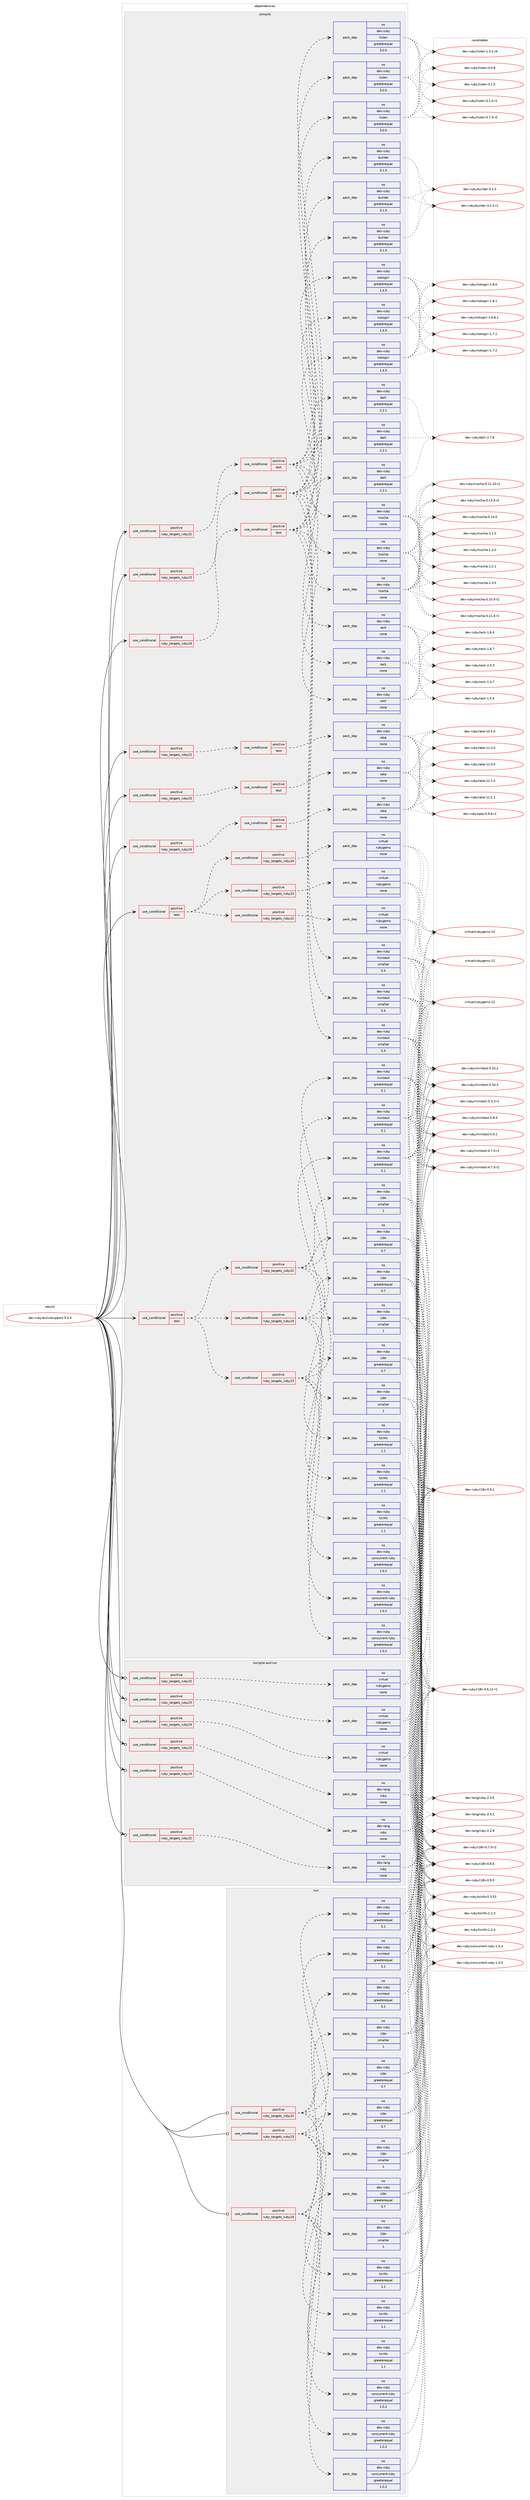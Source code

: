 digraph prolog {

# *************
# Graph options
# *************

newrank=true;
concentrate=true;
compound=true;
graph [rankdir=LR,fontname=Helvetica,fontsize=10,ranksep=1.5];#, ranksep=2.5, nodesep=0.2];
edge  [arrowhead=vee];
node  [fontname=Helvetica,fontsize=10];

# **********
# The ebuild
# **********

subgraph cluster_leftcol {
color=gray;
rank=same;
label=<<i>ebuild</i>>;
id [label="dev-ruby/activesupport-5.0.4", color=red, width=4, href="../dev-ruby/activesupport-5.0.4.svg"];
}

# ****************
# The dependencies
# ****************

subgraph cluster_midcol {
color=gray;
label=<<i>dependencies</i>>;
subgraph cluster_compile {
fillcolor="#eeeeee";
style=filled;
label=<<i>compile</i>>;
subgraph cond50678 {
dependency226203 [label=<<TABLE BORDER="0" CELLBORDER="1" CELLSPACING="0" CELLPADDING="4"><TR><TD ROWSPAN="3" CELLPADDING="10">use_conditional</TD></TR><TR><TD>positive</TD></TR><TR><TD>ruby_targets_ruby22</TD></TR></TABLE>>, shape=none, color=red];
subgraph cond50679 {
dependency226204 [label=<<TABLE BORDER="0" CELLBORDER="1" CELLSPACING="0" CELLPADDING="4"><TR><TD ROWSPAN="3" CELLPADDING="10">use_conditional</TD></TR><TR><TD>positive</TD></TR><TR><TD>test</TD></TR></TABLE>>, shape=none, color=red];
subgraph pack171467 {
dependency226205 [label=<<TABLE BORDER="0" CELLBORDER="1" CELLSPACING="0" CELLPADDING="4" WIDTH="220"><TR><TD ROWSPAN="6" CELLPADDING="30">pack_dep</TD></TR><TR><TD WIDTH="110">no</TD></TR><TR><TD>dev-ruby</TD></TR><TR><TD>dalli</TD></TR><TR><TD>greaterequal</TD></TR><TR><TD>2.2.1</TD></TR></TABLE>>, shape=none, color=blue];
}
dependency226204:e -> dependency226205:w [weight=20,style="dashed",arrowhead="vee"];
subgraph pack171468 {
dependency226206 [label=<<TABLE BORDER="0" CELLBORDER="1" CELLSPACING="0" CELLPADDING="4" WIDTH="220"><TR><TD ROWSPAN="6" CELLPADDING="30">pack_dep</TD></TR><TR><TD WIDTH="110">no</TD></TR><TR><TD>dev-ruby</TD></TR><TR><TD>nokogiri</TD></TR><TR><TD>greaterequal</TD></TR><TR><TD>1.4.5</TD></TR></TABLE>>, shape=none, color=blue];
}
dependency226204:e -> dependency226206:w [weight=20,style="dashed",arrowhead="vee"];
subgraph pack171469 {
dependency226207 [label=<<TABLE BORDER="0" CELLBORDER="1" CELLSPACING="0" CELLPADDING="4" WIDTH="220"><TR><TD ROWSPAN="6" CELLPADDING="30">pack_dep</TD></TR><TR><TD WIDTH="110">no</TD></TR><TR><TD>dev-ruby</TD></TR><TR><TD>builder</TD></TR><TR><TD>greaterequal</TD></TR><TR><TD>3.1.0</TD></TR></TABLE>>, shape=none, color=blue];
}
dependency226204:e -> dependency226207:w [weight=20,style="dashed",arrowhead="vee"];
subgraph pack171470 {
dependency226208 [label=<<TABLE BORDER="0" CELLBORDER="1" CELLSPACING="0" CELLPADDING="4" WIDTH="220"><TR><TD ROWSPAN="6" CELLPADDING="30">pack_dep</TD></TR><TR><TD WIDTH="110">no</TD></TR><TR><TD>dev-ruby</TD></TR><TR><TD>listen</TD></TR><TR><TD>greaterequal</TD></TR><TR><TD>3.0.5</TD></TR></TABLE>>, shape=none, color=blue];
}
dependency226204:e -> dependency226208:w [weight=20,style="dashed",arrowhead="vee"];
subgraph pack171471 {
dependency226209 [label=<<TABLE BORDER="0" CELLBORDER="1" CELLSPACING="0" CELLPADDING="4" WIDTH="220"><TR><TD ROWSPAN="6" CELLPADDING="30">pack_dep</TD></TR><TR><TD WIDTH="110">no</TD></TR><TR><TD>dev-ruby</TD></TR><TR><TD>rack</TD></TR><TR><TD>none</TD></TR><TR><TD></TD></TR></TABLE>>, shape=none, color=blue];
}
dependency226204:e -> dependency226209:w [weight=20,style="dashed",arrowhead="vee"];
subgraph pack171472 {
dependency226210 [label=<<TABLE BORDER="0" CELLBORDER="1" CELLSPACING="0" CELLPADDING="4" WIDTH="220"><TR><TD ROWSPAN="6" CELLPADDING="30">pack_dep</TD></TR><TR><TD WIDTH="110">no</TD></TR><TR><TD>dev-ruby</TD></TR><TR><TD>mocha</TD></TR><TR><TD>none</TD></TR><TR><TD></TD></TR></TABLE>>, shape=none, color=blue];
}
dependency226204:e -> dependency226210:w [weight=20,style="dashed",arrowhead="vee"];
subgraph pack171473 {
dependency226211 [label=<<TABLE BORDER="0" CELLBORDER="1" CELLSPACING="0" CELLPADDING="4" WIDTH="220"><TR><TD ROWSPAN="6" CELLPADDING="30">pack_dep</TD></TR><TR><TD WIDTH="110">no</TD></TR><TR><TD>dev-ruby</TD></TR><TR><TD>minitest</TD></TR><TR><TD>smaller</TD></TR><TR><TD>5.4</TD></TR></TABLE>>, shape=none, color=blue];
}
dependency226204:e -> dependency226211:w [weight=20,style="dashed",arrowhead="vee"];
}
dependency226203:e -> dependency226204:w [weight=20,style="dashed",arrowhead="vee"];
}
id:e -> dependency226203:w [weight=20,style="solid",arrowhead="vee"];
subgraph cond50680 {
dependency226212 [label=<<TABLE BORDER="0" CELLBORDER="1" CELLSPACING="0" CELLPADDING="4"><TR><TD ROWSPAN="3" CELLPADDING="10">use_conditional</TD></TR><TR><TD>positive</TD></TR><TR><TD>ruby_targets_ruby22</TD></TR></TABLE>>, shape=none, color=red];
subgraph cond50681 {
dependency226213 [label=<<TABLE BORDER="0" CELLBORDER="1" CELLSPACING="0" CELLPADDING="4"><TR><TD ROWSPAN="3" CELLPADDING="10">use_conditional</TD></TR><TR><TD>positive</TD></TR><TR><TD>test</TD></TR></TABLE>>, shape=none, color=red];
subgraph pack171474 {
dependency226214 [label=<<TABLE BORDER="0" CELLBORDER="1" CELLSPACING="0" CELLPADDING="4" WIDTH="220"><TR><TD ROWSPAN="6" CELLPADDING="30">pack_dep</TD></TR><TR><TD WIDTH="110">no</TD></TR><TR><TD>dev-ruby</TD></TR><TR><TD>rake</TD></TR><TR><TD>none</TD></TR><TR><TD></TD></TR></TABLE>>, shape=none, color=blue];
}
dependency226213:e -> dependency226214:w [weight=20,style="dashed",arrowhead="vee"];
}
dependency226212:e -> dependency226213:w [weight=20,style="dashed",arrowhead="vee"];
}
id:e -> dependency226212:w [weight=20,style="solid",arrowhead="vee"];
subgraph cond50682 {
dependency226215 [label=<<TABLE BORDER="0" CELLBORDER="1" CELLSPACING="0" CELLPADDING="4"><TR><TD ROWSPAN="3" CELLPADDING="10">use_conditional</TD></TR><TR><TD>positive</TD></TR><TR><TD>ruby_targets_ruby23</TD></TR></TABLE>>, shape=none, color=red];
subgraph cond50683 {
dependency226216 [label=<<TABLE BORDER="0" CELLBORDER="1" CELLSPACING="0" CELLPADDING="4"><TR><TD ROWSPAN="3" CELLPADDING="10">use_conditional</TD></TR><TR><TD>positive</TD></TR><TR><TD>test</TD></TR></TABLE>>, shape=none, color=red];
subgraph pack171475 {
dependency226217 [label=<<TABLE BORDER="0" CELLBORDER="1" CELLSPACING="0" CELLPADDING="4" WIDTH="220"><TR><TD ROWSPAN="6" CELLPADDING="30">pack_dep</TD></TR><TR><TD WIDTH="110">no</TD></TR><TR><TD>dev-ruby</TD></TR><TR><TD>dalli</TD></TR><TR><TD>greaterequal</TD></TR><TR><TD>2.2.1</TD></TR></TABLE>>, shape=none, color=blue];
}
dependency226216:e -> dependency226217:w [weight=20,style="dashed",arrowhead="vee"];
subgraph pack171476 {
dependency226218 [label=<<TABLE BORDER="0" CELLBORDER="1" CELLSPACING="0" CELLPADDING="4" WIDTH="220"><TR><TD ROWSPAN="6" CELLPADDING="30">pack_dep</TD></TR><TR><TD WIDTH="110">no</TD></TR><TR><TD>dev-ruby</TD></TR><TR><TD>nokogiri</TD></TR><TR><TD>greaterequal</TD></TR><TR><TD>1.4.5</TD></TR></TABLE>>, shape=none, color=blue];
}
dependency226216:e -> dependency226218:w [weight=20,style="dashed",arrowhead="vee"];
subgraph pack171477 {
dependency226219 [label=<<TABLE BORDER="0" CELLBORDER="1" CELLSPACING="0" CELLPADDING="4" WIDTH="220"><TR><TD ROWSPAN="6" CELLPADDING="30">pack_dep</TD></TR><TR><TD WIDTH="110">no</TD></TR><TR><TD>dev-ruby</TD></TR><TR><TD>builder</TD></TR><TR><TD>greaterequal</TD></TR><TR><TD>3.1.0</TD></TR></TABLE>>, shape=none, color=blue];
}
dependency226216:e -> dependency226219:w [weight=20,style="dashed",arrowhead="vee"];
subgraph pack171478 {
dependency226220 [label=<<TABLE BORDER="0" CELLBORDER="1" CELLSPACING="0" CELLPADDING="4" WIDTH="220"><TR><TD ROWSPAN="6" CELLPADDING="30">pack_dep</TD></TR><TR><TD WIDTH="110">no</TD></TR><TR><TD>dev-ruby</TD></TR><TR><TD>listen</TD></TR><TR><TD>greaterequal</TD></TR><TR><TD>3.0.5</TD></TR></TABLE>>, shape=none, color=blue];
}
dependency226216:e -> dependency226220:w [weight=20,style="dashed",arrowhead="vee"];
subgraph pack171479 {
dependency226221 [label=<<TABLE BORDER="0" CELLBORDER="1" CELLSPACING="0" CELLPADDING="4" WIDTH="220"><TR><TD ROWSPAN="6" CELLPADDING="30">pack_dep</TD></TR><TR><TD WIDTH="110">no</TD></TR><TR><TD>dev-ruby</TD></TR><TR><TD>rack</TD></TR><TR><TD>none</TD></TR><TR><TD></TD></TR></TABLE>>, shape=none, color=blue];
}
dependency226216:e -> dependency226221:w [weight=20,style="dashed",arrowhead="vee"];
subgraph pack171480 {
dependency226222 [label=<<TABLE BORDER="0" CELLBORDER="1" CELLSPACING="0" CELLPADDING="4" WIDTH="220"><TR><TD ROWSPAN="6" CELLPADDING="30">pack_dep</TD></TR><TR><TD WIDTH="110">no</TD></TR><TR><TD>dev-ruby</TD></TR><TR><TD>mocha</TD></TR><TR><TD>none</TD></TR><TR><TD></TD></TR></TABLE>>, shape=none, color=blue];
}
dependency226216:e -> dependency226222:w [weight=20,style="dashed",arrowhead="vee"];
subgraph pack171481 {
dependency226223 [label=<<TABLE BORDER="0" CELLBORDER="1" CELLSPACING="0" CELLPADDING="4" WIDTH="220"><TR><TD ROWSPAN="6" CELLPADDING="30">pack_dep</TD></TR><TR><TD WIDTH="110">no</TD></TR><TR><TD>dev-ruby</TD></TR><TR><TD>minitest</TD></TR><TR><TD>smaller</TD></TR><TR><TD>5.4</TD></TR></TABLE>>, shape=none, color=blue];
}
dependency226216:e -> dependency226223:w [weight=20,style="dashed",arrowhead="vee"];
}
dependency226215:e -> dependency226216:w [weight=20,style="dashed",arrowhead="vee"];
}
id:e -> dependency226215:w [weight=20,style="solid",arrowhead="vee"];
subgraph cond50684 {
dependency226224 [label=<<TABLE BORDER="0" CELLBORDER="1" CELLSPACING="0" CELLPADDING="4"><TR><TD ROWSPAN="3" CELLPADDING="10">use_conditional</TD></TR><TR><TD>positive</TD></TR><TR><TD>ruby_targets_ruby23</TD></TR></TABLE>>, shape=none, color=red];
subgraph cond50685 {
dependency226225 [label=<<TABLE BORDER="0" CELLBORDER="1" CELLSPACING="0" CELLPADDING="4"><TR><TD ROWSPAN="3" CELLPADDING="10">use_conditional</TD></TR><TR><TD>positive</TD></TR><TR><TD>test</TD></TR></TABLE>>, shape=none, color=red];
subgraph pack171482 {
dependency226226 [label=<<TABLE BORDER="0" CELLBORDER="1" CELLSPACING="0" CELLPADDING="4" WIDTH="220"><TR><TD ROWSPAN="6" CELLPADDING="30">pack_dep</TD></TR><TR><TD WIDTH="110">no</TD></TR><TR><TD>dev-ruby</TD></TR><TR><TD>rake</TD></TR><TR><TD>none</TD></TR><TR><TD></TD></TR></TABLE>>, shape=none, color=blue];
}
dependency226225:e -> dependency226226:w [weight=20,style="dashed",arrowhead="vee"];
}
dependency226224:e -> dependency226225:w [weight=20,style="dashed",arrowhead="vee"];
}
id:e -> dependency226224:w [weight=20,style="solid",arrowhead="vee"];
subgraph cond50686 {
dependency226227 [label=<<TABLE BORDER="0" CELLBORDER="1" CELLSPACING="0" CELLPADDING="4"><TR><TD ROWSPAN="3" CELLPADDING="10">use_conditional</TD></TR><TR><TD>positive</TD></TR><TR><TD>ruby_targets_ruby24</TD></TR></TABLE>>, shape=none, color=red];
subgraph cond50687 {
dependency226228 [label=<<TABLE BORDER="0" CELLBORDER="1" CELLSPACING="0" CELLPADDING="4"><TR><TD ROWSPAN="3" CELLPADDING="10">use_conditional</TD></TR><TR><TD>positive</TD></TR><TR><TD>test</TD></TR></TABLE>>, shape=none, color=red];
subgraph pack171483 {
dependency226229 [label=<<TABLE BORDER="0" CELLBORDER="1" CELLSPACING="0" CELLPADDING="4" WIDTH="220"><TR><TD ROWSPAN="6" CELLPADDING="30">pack_dep</TD></TR><TR><TD WIDTH="110">no</TD></TR><TR><TD>dev-ruby</TD></TR><TR><TD>dalli</TD></TR><TR><TD>greaterequal</TD></TR><TR><TD>2.2.1</TD></TR></TABLE>>, shape=none, color=blue];
}
dependency226228:e -> dependency226229:w [weight=20,style="dashed",arrowhead="vee"];
subgraph pack171484 {
dependency226230 [label=<<TABLE BORDER="0" CELLBORDER="1" CELLSPACING="0" CELLPADDING="4" WIDTH="220"><TR><TD ROWSPAN="6" CELLPADDING="30">pack_dep</TD></TR><TR><TD WIDTH="110">no</TD></TR><TR><TD>dev-ruby</TD></TR><TR><TD>nokogiri</TD></TR><TR><TD>greaterequal</TD></TR><TR><TD>1.4.5</TD></TR></TABLE>>, shape=none, color=blue];
}
dependency226228:e -> dependency226230:w [weight=20,style="dashed",arrowhead="vee"];
subgraph pack171485 {
dependency226231 [label=<<TABLE BORDER="0" CELLBORDER="1" CELLSPACING="0" CELLPADDING="4" WIDTH="220"><TR><TD ROWSPAN="6" CELLPADDING="30">pack_dep</TD></TR><TR><TD WIDTH="110">no</TD></TR><TR><TD>dev-ruby</TD></TR><TR><TD>builder</TD></TR><TR><TD>greaterequal</TD></TR><TR><TD>3.1.0</TD></TR></TABLE>>, shape=none, color=blue];
}
dependency226228:e -> dependency226231:w [weight=20,style="dashed",arrowhead="vee"];
subgraph pack171486 {
dependency226232 [label=<<TABLE BORDER="0" CELLBORDER="1" CELLSPACING="0" CELLPADDING="4" WIDTH="220"><TR><TD ROWSPAN="6" CELLPADDING="30">pack_dep</TD></TR><TR><TD WIDTH="110">no</TD></TR><TR><TD>dev-ruby</TD></TR><TR><TD>listen</TD></TR><TR><TD>greaterequal</TD></TR><TR><TD>3.0.5</TD></TR></TABLE>>, shape=none, color=blue];
}
dependency226228:e -> dependency226232:w [weight=20,style="dashed",arrowhead="vee"];
subgraph pack171487 {
dependency226233 [label=<<TABLE BORDER="0" CELLBORDER="1" CELLSPACING="0" CELLPADDING="4" WIDTH="220"><TR><TD ROWSPAN="6" CELLPADDING="30">pack_dep</TD></TR><TR><TD WIDTH="110">no</TD></TR><TR><TD>dev-ruby</TD></TR><TR><TD>rack</TD></TR><TR><TD>none</TD></TR><TR><TD></TD></TR></TABLE>>, shape=none, color=blue];
}
dependency226228:e -> dependency226233:w [weight=20,style="dashed",arrowhead="vee"];
subgraph pack171488 {
dependency226234 [label=<<TABLE BORDER="0" CELLBORDER="1" CELLSPACING="0" CELLPADDING="4" WIDTH="220"><TR><TD ROWSPAN="6" CELLPADDING="30">pack_dep</TD></TR><TR><TD WIDTH="110">no</TD></TR><TR><TD>dev-ruby</TD></TR><TR><TD>mocha</TD></TR><TR><TD>none</TD></TR><TR><TD></TD></TR></TABLE>>, shape=none, color=blue];
}
dependency226228:e -> dependency226234:w [weight=20,style="dashed",arrowhead="vee"];
subgraph pack171489 {
dependency226235 [label=<<TABLE BORDER="0" CELLBORDER="1" CELLSPACING="0" CELLPADDING="4" WIDTH="220"><TR><TD ROWSPAN="6" CELLPADDING="30">pack_dep</TD></TR><TR><TD WIDTH="110">no</TD></TR><TR><TD>dev-ruby</TD></TR><TR><TD>minitest</TD></TR><TR><TD>smaller</TD></TR><TR><TD>5.4</TD></TR></TABLE>>, shape=none, color=blue];
}
dependency226228:e -> dependency226235:w [weight=20,style="dashed",arrowhead="vee"];
}
dependency226227:e -> dependency226228:w [weight=20,style="dashed",arrowhead="vee"];
}
id:e -> dependency226227:w [weight=20,style="solid",arrowhead="vee"];
subgraph cond50688 {
dependency226236 [label=<<TABLE BORDER="0" CELLBORDER="1" CELLSPACING="0" CELLPADDING="4"><TR><TD ROWSPAN="3" CELLPADDING="10">use_conditional</TD></TR><TR><TD>positive</TD></TR><TR><TD>ruby_targets_ruby24</TD></TR></TABLE>>, shape=none, color=red];
subgraph cond50689 {
dependency226237 [label=<<TABLE BORDER="0" CELLBORDER="1" CELLSPACING="0" CELLPADDING="4"><TR><TD ROWSPAN="3" CELLPADDING="10">use_conditional</TD></TR><TR><TD>positive</TD></TR><TR><TD>test</TD></TR></TABLE>>, shape=none, color=red];
subgraph pack171490 {
dependency226238 [label=<<TABLE BORDER="0" CELLBORDER="1" CELLSPACING="0" CELLPADDING="4" WIDTH="220"><TR><TD ROWSPAN="6" CELLPADDING="30">pack_dep</TD></TR><TR><TD WIDTH="110">no</TD></TR><TR><TD>dev-ruby</TD></TR><TR><TD>rake</TD></TR><TR><TD>none</TD></TR><TR><TD></TD></TR></TABLE>>, shape=none, color=blue];
}
dependency226237:e -> dependency226238:w [weight=20,style="dashed",arrowhead="vee"];
}
dependency226236:e -> dependency226237:w [weight=20,style="dashed",arrowhead="vee"];
}
id:e -> dependency226236:w [weight=20,style="solid",arrowhead="vee"];
subgraph cond50690 {
dependency226239 [label=<<TABLE BORDER="0" CELLBORDER="1" CELLSPACING="0" CELLPADDING="4"><TR><TD ROWSPAN="3" CELLPADDING="10">use_conditional</TD></TR><TR><TD>positive</TD></TR><TR><TD>test</TD></TR></TABLE>>, shape=none, color=red];
subgraph cond50691 {
dependency226240 [label=<<TABLE BORDER="0" CELLBORDER="1" CELLSPACING="0" CELLPADDING="4"><TR><TD ROWSPAN="3" CELLPADDING="10">use_conditional</TD></TR><TR><TD>positive</TD></TR><TR><TD>ruby_targets_ruby22</TD></TR></TABLE>>, shape=none, color=red];
subgraph pack171491 {
dependency226241 [label=<<TABLE BORDER="0" CELLBORDER="1" CELLSPACING="0" CELLPADDING="4" WIDTH="220"><TR><TD ROWSPAN="6" CELLPADDING="30">pack_dep</TD></TR><TR><TD WIDTH="110">no</TD></TR><TR><TD>dev-ruby</TD></TR><TR><TD>concurrent-ruby</TD></TR><TR><TD>greaterequal</TD></TR><TR><TD>1.0.2</TD></TR></TABLE>>, shape=none, color=blue];
}
dependency226240:e -> dependency226241:w [weight=20,style="dashed",arrowhead="vee"];
subgraph pack171492 {
dependency226242 [label=<<TABLE BORDER="0" CELLBORDER="1" CELLSPACING="0" CELLPADDING="4" WIDTH="220"><TR><TD ROWSPAN="6" CELLPADDING="30">pack_dep</TD></TR><TR><TD WIDTH="110">no</TD></TR><TR><TD>dev-ruby</TD></TR><TR><TD>i18n</TD></TR><TR><TD>greaterequal</TD></TR><TR><TD>0.7</TD></TR></TABLE>>, shape=none, color=blue];
}
dependency226240:e -> dependency226242:w [weight=20,style="dashed",arrowhead="vee"];
subgraph pack171493 {
dependency226243 [label=<<TABLE BORDER="0" CELLBORDER="1" CELLSPACING="0" CELLPADDING="4" WIDTH="220"><TR><TD ROWSPAN="6" CELLPADDING="30">pack_dep</TD></TR><TR><TD WIDTH="110">no</TD></TR><TR><TD>dev-ruby</TD></TR><TR><TD>i18n</TD></TR><TR><TD>smaller</TD></TR><TR><TD>1</TD></TR></TABLE>>, shape=none, color=blue];
}
dependency226240:e -> dependency226243:w [weight=20,style="dashed",arrowhead="vee"];
subgraph pack171494 {
dependency226244 [label=<<TABLE BORDER="0" CELLBORDER="1" CELLSPACING="0" CELLPADDING="4" WIDTH="220"><TR><TD ROWSPAN="6" CELLPADDING="30">pack_dep</TD></TR><TR><TD WIDTH="110">no</TD></TR><TR><TD>dev-ruby</TD></TR><TR><TD>tzinfo</TD></TR><TR><TD>greaterequal</TD></TR><TR><TD>1.1</TD></TR></TABLE>>, shape=none, color=blue];
}
dependency226240:e -> dependency226244:w [weight=20,style="dashed",arrowhead="vee"];
subgraph pack171495 {
dependency226245 [label=<<TABLE BORDER="0" CELLBORDER="1" CELLSPACING="0" CELLPADDING="4" WIDTH="220"><TR><TD ROWSPAN="6" CELLPADDING="30">pack_dep</TD></TR><TR><TD WIDTH="110">no</TD></TR><TR><TD>dev-ruby</TD></TR><TR><TD>minitest</TD></TR><TR><TD>greaterequal</TD></TR><TR><TD>5.1</TD></TR></TABLE>>, shape=none, color=blue];
}
dependency226240:e -> dependency226245:w [weight=20,style="dashed",arrowhead="vee"];
}
dependency226239:e -> dependency226240:w [weight=20,style="dashed",arrowhead="vee"];
subgraph cond50692 {
dependency226246 [label=<<TABLE BORDER="0" CELLBORDER="1" CELLSPACING="0" CELLPADDING="4"><TR><TD ROWSPAN="3" CELLPADDING="10">use_conditional</TD></TR><TR><TD>positive</TD></TR><TR><TD>ruby_targets_ruby23</TD></TR></TABLE>>, shape=none, color=red];
subgraph pack171496 {
dependency226247 [label=<<TABLE BORDER="0" CELLBORDER="1" CELLSPACING="0" CELLPADDING="4" WIDTH="220"><TR><TD ROWSPAN="6" CELLPADDING="30">pack_dep</TD></TR><TR><TD WIDTH="110">no</TD></TR><TR><TD>dev-ruby</TD></TR><TR><TD>concurrent-ruby</TD></TR><TR><TD>greaterequal</TD></TR><TR><TD>1.0.2</TD></TR></TABLE>>, shape=none, color=blue];
}
dependency226246:e -> dependency226247:w [weight=20,style="dashed",arrowhead="vee"];
subgraph pack171497 {
dependency226248 [label=<<TABLE BORDER="0" CELLBORDER="1" CELLSPACING="0" CELLPADDING="4" WIDTH="220"><TR><TD ROWSPAN="6" CELLPADDING="30">pack_dep</TD></TR><TR><TD WIDTH="110">no</TD></TR><TR><TD>dev-ruby</TD></TR><TR><TD>i18n</TD></TR><TR><TD>greaterequal</TD></TR><TR><TD>0.7</TD></TR></TABLE>>, shape=none, color=blue];
}
dependency226246:e -> dependency226248:w [weight=20,style="dashed",arrowhead="vee"];
subgraph pack171498 {
dependency226249 [label=<<TABLE BORDER="0" CELLBORDER="1" CELLSPACING="0" CELLPADDING="4" WIDTH="220"><TR><TD ROWSPAN="6" CELLPADDING="30">pack_dep</TD></TR><TR><TD WIDTH="110">no</TD></TR><TR><TD>dev-ruby</TD></TR><TR><TD>i18n</TD></TR><TR><TD>smaller</TD></TR><TR><TD>1</TD></TR></TABLE>>, shape=none, color=blue];
}
dependency226246:e -> dependency226249:w [weight=20,style="dashed",arrowhead="vee"];
subgraph pack171499 {
dependency226250 [label=<<TABLE BORDER="0" CELLBORDER="1" CELLSPACING="0" CELLPADDING="4" WIDTH="220"><TR><TD ROWSPAN="6" CELLPADDING="30">pack_dep</TD></TR><TR><TD WIDTH="110">no</TD></TR><TR><TD>dev-ruby</TD></TR><TR><TD>tzinfo</TD></TR><TR><TD>greaterequal</TD></TR><TR><TD>1.1</TD></TR></TABLE>>, shape=none, color=blue];
}
dependency226246:e -> dependency226250:w [weight=20,style="dashed",arrowhead="vee"];
subgraph pack171500 {
dependency226251 [label=<<TABLE BORDER="0" CELLBORDER="1" CELLSPACING="0" CELLPADDING="4" WIDTH="220"><TR><TD ROWSPAN="6" CELLPADDING="30">pack_dep</TD></TR><TR><TD WIDTH="110">no</TD></TR><TR><TD>dev-ruby</TD></TR><TR><TD>minitest</TD></TR><TR><TD>greaterequal</TD></TR><TR><TD>5.1</TD></TR></TABLE>>, shape=none, color=blue];
}
dependency226246:e -> dependency226251:w [weight=20,style="dashed",arrowhead="vee"];
}
dependency226239:e -> dependency226246:w [weight=20,style="dashed",arrowhead="vee"];
subgraph cond50693 {
dependency226252 [label=<<TABLE BORDER="0" CELLBORDER="1" CELLSPACING="0" CELLPADDING="4"><TR><TD ROWSPAN="3" CELLPADDING="10">use_conditional</TD></TR><TR><TD>positive</TD></TR><TR><TD>ruby_targets_ruby24</TD></TR></TABLE>>, shape=none, color=red];
subgraph pack171501 {
dependency226253 [label=<<TABLE BORDER="0" CELLBORDER="1" CELLSPACING="0" CELLPADDING="4" WIDTH="220"><TR><TD ROWSPAN="6" CELLPADDING="30">pack_dep</TD></TR><TR><TD WIDTH="110">no</TD></TR><TR><TD>dev-ruby</TD></TR><TR><TD>concurrent-ruby</TD></TR><TR><TD>greaterequal</TD></TR><TR><TD>1.0.2</TD></TR></TABLE>>, shape=none, color=blue];
}
dependency226252:e -> dependency226253:w [weight=20,style="dashed",arrowhead="vee"];
subgraph pack171502 {
dependency226254 [label=<<TABLE BORDER="0" CELLBORDER="1" CELLSPACING="0" CELLPADDING="4" WIDTH="220"><TR><TD ROWSPAN="6" CELLPADDING="30">pack_dep</TD></TR><TR><TD WIDTH="110">no</TD></TR><TR><TD>dev-ruby</TD></TR><TR><TD>i18n</TD></TR><TR><TD>greaterequal</TD></TR><TR><TD>0.7</TD></TR></TABLE>>, shape=none, color=blue];
}
dependency226252:e -> dependency226254:w [weight=20,style="dashed",arrowhead="vee"];
subgraph pack171503 {
dependency226255 [label=<<TABLE BORDER="0" CELLBORDER="1" CELLSPACING="0" CELLPADDING="4" WIDTH="220"><TR><TD ROWSPAN="6" CELLPADDING="30">pack_dep</TD></TR><TR><TD WIDTH="110">no</TD></TR><TR><TD>dev-ruby</TD></TR><TR><TD>i18n</TD></TR><TR><TD>smaller</TD></TR><TR><TD>1</TD></TR></TABLE>>, shape=none, color=blue];
}
dependency226252:e -> dependency226255:w [weight=20,style="dashed",arrowhead="vee"];
subgraph pack171504 {
dependency226256 [label=<<TABLE BORDER="0" CELLBORDER="1" CELLSPACING="0" CELLPADDING="4" WIDTH="220"><TR><TD ROWSPAN="6" CELLPADDING="30">pack_dep</TD></TR><TR><TD WIDTH="110">no</TD></TR><TR><TD>dev-ruby</TD></TR><TR><TD>tzinfo</TD></TR><TR><TD>greaterequal</TD></TR><TR><TD>1.1</TD></TR></TABLE>>, shape=none, color=blue];
}
dependency226252:e -> dependency226256:w [weight=20,style="dashed",arrowhead="vee"];
subgraph pack171505 {
dependency226257 [label=<<TABLE BORDER="0" CELLBORDER="1" CELLSPACING="0" CELLPADDING="4" WIDTH="220"><TR><TD ROWSPAN="6" CELLPADDING="30">pack_dep</TD></TR><TR><TD WIDTH="110">no</TD></TR><TR><TD>dev-ruby</TD></TR><TR><TD>minitest</TD></TR><TR><TD>greaterequal</TD></TR><TR><TD>5.1</TD></TR></TABLE>>, shape=none, color=blue];
}
dependency226252:e -> dependency226257:w [weight=20,style="dashed",arrowhead="vee"];
}
dependency226239:e -> dependency226252:w [weight=20,style="dashed",arrowhead="vee"];
}
id:e -> dependency226239:w [weight=20,style="solid",arrowhead="vee"];
subgraph cond50694 {
dependency226258 [label=<<TABLE BORDER="0" CELLBORDER="1" CELLSPACING="0" CELLPADDING="4"><TR><TD ROWSPAN="3" CELLPADDING="10">use_conditional</TD></TR><TR><TD>positive</TD></TR><TR><TD>test</TD></TR></TABLE>>, shape=none, color=red];
subgraph cond50695 {
dependency226259 [label=<<TABLE BORDER="0" CELLBORDER="1" CELLSPACING="0" CELLPADDING="4"><TR><TD ROWSPAN="3" CELLPADDING="10">use_conditional</TD></TR><TR><TD>positive</TD></TR><TR><TD>ruby_targets_ruby22</TD></TR></TABLE>>, shape=none, color=red];
subgraph pack171506 {
dependency226260 [label=<<TABLE BORDER="0" CELLBORDER="1" CELLSPACING="0" CELLPADDING="4" WIDTH="220"><TR><TD ROWSPAN="6" CELLPADDING="30">pack_dep</TD></TR><TR><TD WIDTH="110">no</TD></TR><TR><TD>virtual</TD></TR><TR><TD>rubygems</TD></TR><TR><TD>none</TD></TR><TR><TD></TD></TR></TABLE>>, shape=none, color=blue];
}
dependency226259:e -> dependency226260:w [weight=20,style="dashed",arrowhead="vee"];
}
dependency226258:e -> dependency226259:w [weight=20,style="dashed",arrowhead="vee"];
subgraph cond50696 {
dependency226261 [label=<<TABLE BORDER="0" CELLBORDER="1" CELLSPACING="0" CELLPADDING="4"><TR><TD ROWSPAN="3" CELLPADDING="10">use_conditional</TD></TR><TR><TD>positive</TD></TR><TR><TD>ruby_targets_ruby23</TD></TR></TABLE>>, shape=none, color=red];
subgraph pack171507 {
dependency226262 [label=<<TABLE BORDER="0" CELLBORDER="1" CELLSPACING="0" CELLPADDING="4" WIDTH="220"><TR><TD ROWSPAN="6" CELLPADDING="30">pack_dep</TD></TR><TR><TD WIDTH="110">no</TD></TR><TR><TD>virtual</TD></TR><TR><TD>rubygems</TD></TR><TR><TD>none</TD></TR><TR><TD></TD></TR></TABLE>>, shape=none, color=blue];
}
dependency226261:e -> dependency226262:w [weight=20,style="dashed",arrowhead="vee"];
}
dependency226258:e -> dependency226261:w [weight=20,style="dashed",arrowhead="vee"];
subgraph cond50697 {
dependency226263 [label=<<TABLE BORDER="0" CELLBORDER="1" CELLSPACING="0" CELLPADDING="4"><TR><TD ROWSPAN="3" CELLPADDING="10">use_conditional</TD></TR><TR><TD>positive</TD></TR><TR><TD>ruby_targets_ruby24</TD></TR></TABLE>>, shape=none, color=red];
subgraph pack171508 {
dependency226264 [label=<<TABLE BORDER="0" CELLBORDER="1" CELLSPACING="0" CELLPADDING="4" WIDTH="220"><TR><TD ROWSPAN="6" CELLPADDING="30">pack_dep</TD></TR><TR><TD WIDTH="110">no</TD></TR><TR><TD>virtual</TD></TR><TR><TD>rubygems</TD></TR><TR><TD>none</TD></TR><TR><TD></TD></TR></TABLE>>, shape=none, color=blue];
}
dependency226263:e -> dependency226264:w [weight=20,style="dashed",arrowhead="vee"];
}
dependency226258:e -> dependency226263:w [weight=20,style="dashed",arrowhead="vee"];
}
id:e -> dependency226258:w [weight=20,style="solid",arrowhead="vee"];
}
subgraph cluster_compileandrun {
fillcolor="#eeeeee";
style=filled;
label=<<i>compile and run</i>>;
subgraph cond50698 {
dependency226265 [label=<<TABLE BORDER="0" CELLBORDER="1" CELLSPACING="0" CELLPADDING="4"><TR><TD ROWSPAN="3" CELLPADDING="10">use_conditional</TD></TR><TR><TD>positive</TD></TR><TR><TD>ruby_targets_ruby22</TD></TR></TABLE>>, shape=none, color=red];
subgraph pack171509 {
dependency226266 [label=<<TABLE BORDER="0" CELLBORDER="1" CELLSPACING="0" CELLPADDING="4" WIDTH="220"><TR><TD ROWSPAN="6" CELLPADDING="30">pack_dep</TD></TR><TR><TD WIDTH="110">no</TD></TR><TR><TD>dev-lang</TD></TR><TR><TD>ruby</TD></TR><TR><TD>none</TD></TR><TR><TD></TD></TR></TABLE>>, shape=none, color=blue];
}
dependency226265:e -> dependency226266:w [weight=20,style="dashed",arrowhead="vee"];
}
id:e -> dependency226265:w [weight=20,style="solid",arrowhead="odotvee"];
subgraph cond50699 {
dependency226267 [label=<<TABLE BORDER="0" CELLBORDER="1" CELLSPACING="0" CELLPADDING="4"><TR><TD ROWSPAN="3" CELLPADDING="10">use_conditional</TD></TR><TR><TD>positive</TD></TR><TR><TD>ruby_targets_ruby22</TD></TR></TABLE>>, shape=none, color=red];
subgraph pack171510 {
dependency226268 [label=<<TABLE BORDER="0" CELLBORDER="1" CELLSPACING="0" CELLPADDING="4" WIDTH="220"><TR><TD ROWSPAN="6" CELLPADDING="30">pack_dep</TD></TR><TR><TD WIDTH="110">no</TD></TR><TR><TD>virtual</TD></TR><TR><TD>rubygems</TD></TR><TR><TD>none</TD></TR><TR><TD></TD></TR></TABLE>>, shape=none, color=blue];
}
dependency226267:e -> dependency226268:w [weight=20,style="dashed",arrowhead="vee"];
}
id:e -> dependency226267:w [weight=20,style="solid",arrowhead="odotvee"];
subgraph cond50700 {
dependency226269 [label=<<TABLE BORDER="0" CELLBORDER="1" CELLSPACING="0" CELLPADDING="4"><TR><TD ROWSPAN="3" CELLPADDING="10">use_conditional</TD></TR><TR><TD>positive</TD></TR><TR><TD>ruby_targets_ruby23</TD></TR></TABLE>>, shape=none, color=red];
subgraph pack171511 {
dependency226270 [label=<<TABLE BORDER="0" CELLBORDER="1" CELLSPACING="0" CELLPADDING="4" WIDTH="220"><TR><TD ROWSPAN="6" CELLPADDING="30">pack_dep</TD></TR><TR><TD WIDTH="110">no</TD></TR><TR><TD>dev-lang</TD></TR><TR><TD>ruby</TD></TR><TR><TD>none</TD></TR><TR><TD></TD></TR></TABLE>>, shape=none, color=blue];
}
dependency226269:e -> dependency226270:w [weight=20,style="dashed",arrowhead="vee"];
}
id:e -> dependency226269:w [weight=20,style="solid",arrowhead="odotvee"];
subgraph cond50701 {
dependency226271 [label=<<TABLE BORDER="0" CELLBORDER="1" CELLSPACING="0" CELLPADDING="4"><TR><TD ROWSPAN="3" CELLPADDING="10">use_conditional</TD></TR><TR><TD>positive</TD></TR><TR><TD>ruby_targets_ruby23</TD></TR></TABLE>>, shape=none, color=red];
subgraph pack171512 {
dependency226272 [label=<<TABLE BORDER="0" CELLBORDER="1" CELLSPACING="0" CELLPADDING="4" WIDTH="220"><TR><TD ROWSPAN="6" CELLPADDING="30">pack_dep</TD></TR><TR><TD WIDTH="110">no</TD></TR><TR><TD>virtual</TD></TR><TR><TD>rubygems</TD></TR><TR><TD>none</TD></TR><TR><TD></TD></TR></TABLE>>, shape=none, color=blue];
}
dependency226271:e -> dependency226272:w [weight=20,style="dashed",arrowhead="vee"];
}
id:e -> dependency226271:w [weight=20,style="solid",arrowhead="odotvee"];
subgraph cond50702 {
dependency226273 [label=<<TABLE BORDER="0" CELLBORDER="1" CELLSPACING="0" CELLPADDING="4"><TR><TD ROWSPAN="3" CELLPADDING="10">use_conditional</TD></TR><TR><TD>positive</TD></TR><TR><TD>ruby_targets_ruby24</TD></TR></TABLE>>, shape=none, color=red];
subgraph pack171513 {
dependency226274 [label=<<TABLE BORDER="0" CELLBORDER="1" CELLSPACING="0" CELLPADDING="4" WIDTH="220"><TR><TD ROWSPAN="6" CELLPADDING="30">pack_dep</TD></TR><TR><TD WIDTH="110">no</TD></TR><TR><TD>dev-lang</TD></TR><TR><TD>ruby</TD></TR><TR><TD>none</TD></TR><TR><TD></TD></TR></TABLE>>, shape=none, color=blue];
}
dependency226273:e -> dependency226274:w [weight=20,style="dashed",arrowhead="vee"];
}
id:e -> dependency226273:w [weight=20,style="solid",arrowhead="odotvee"];
subgraph cond50703 {
dependency226275 [label=<<TABLE BORDER="0" CELLBORDER="1" CELLSPACING="0" CELLPADDING="4"><TR><TD ROWSPAN="3" CELLPADDING="10">use_conditional</TD></TR><TR><TD>positive</TD></TR><TR><TD>ruby_targets_ruby24</TD></TR></TABLE>>, shape=none, color=red];
subgraph pack171514 {
dependency226276 [label=<<TABLE BORDER="0" CELLBORDER="1" CELLSPACING="0" CELLPADDING="4" WIDTH="220"><TR><TD ROWSPAN="6" CELLPADDING="30">pack_dep</TD></TR><TR><TD WIDTH="110">no</TD></TR><TR><TD>virtual</TD></TR><TR><TD>rubygems</TD></TR><TR><TD>none</TD></TR><TR><TD></TD></TR></TABLE>>, shape=none, color=blue];
}
dependency226275:e -> dependency226276:w [weight=20,style="dashed",arrowhead="vee"];
}
id:e -> dependency226275:w [weight=20,style="solid",arrowhead="odotvee"];
}
subgraph cluster_run {
fillcolor="#eeeeee";
style=filled;
label=<<i>run</i>>;
subgraph cond50704 {
dependency226277 [label=<<TABLE BORDER="0" CELLBORDER="1" CELLSPACING="0" CELLPADDING="4"><TR><TD ROWSPAN="3" CELLPADDING="10">use_conditional</TD></TR><TR><TD>positive</TD></TR><TR><TD>ruby_targets_ruby22</TD></TR></TABLE>>, shape=none, color=red];
subgraph pack171515 {
dependency226278 [label=<<TABLE BORDER="0" CELLBORDER="1" CELLSPACING="0" CELLPADDING="4" WIDTH="220"><TR><TD ROWSPAN="6" CELLPADDING="30">pack_dep</TD></TR><TR><TD WIDTH="110">no</TD></TR><TR><TD>dev-ruby</TD></TR><TR><TD>concurrent-ruby</TD></TR><TR><TD>greaterequal</TD></TR><TR><TD>1.0.2</TD></TR></TABLE>>, shape=none, color=blue];
}
dependency226277:e -> dependency226278:w [weight=20,style="dashed",arrowhead="vee"];
subgraph pack171516 {
dependency226279 [label=<<TABLE BORDER="0" CELLBORDER="1" CELLSPACING="0" CELLPADDING="4" WIDTH="220"><TR><TD ROWSPAN="6" CELLPADDING="30">pack_dep</TD></TR><TR><TD WIDTH="110">no</TD></TR><TR><TD>dev-ruby</TD></TR><TR><TD>i18n</TD></TR><TR><TD>greaterequal</TD></TR><TR><TD>0.7</TD></TR></TABLE>>, shape=none, color=blue];
}
dependency226277:e -> dependency226279:w [weight=20,style="dashed",arrowhead="vee"];
subgraph pack171517 {
dependency226280 [label=<<TABLE BORDER="0" CELLBORDER="1" CELLSPACING="0" CELLPADDING="4" WIDTH="220"><TR><TD ROWSPAN="6" CELLPADDING="30">pack_dep</TD></TR><TR><TD WIDTH="110">no</TD></TR><TR><TD>dev-ruby</TD></TR><TR><TD>i18n</TD></TR><TR><TD>smaller</TD></TR><TR><TD>1</TD></TR></TABLE>>, shape=none, color=blue];
}
dependency226277:e -> dependency226280:w [weight=20,style="dashed",arrowhead="vee"];
subgraph pack171518 {
dependency226281 [label=<<TABLE BORDER="0" CELLBORDER="1" CELLSPACING="0" CELLPADDING="4" WIDTH="220"><TR><TD ROWSPAN="6" CELLPADDING="30">pack_dep</TD></TR><TR><TD WIDTH="110">no</TD></TR><TR><TD>dev-ruby</TD></TR><TR><TD>tzinfo</TD></TR><TR><TD>greaterequal</TD></TR><TR><TD>1.1</TD></TR></TABLE>>, shape=none, color=blue];
}
dependency226277:e -> dependency226281:w [weight=20,style="dashed",arrowhead="vee"];
subgraph pack171519 {
dependency226282 [label=<<TABLE BORDER="0" CELLBORDER="1" CELLSPACING="0" CELLPADDING="4" WIDTH="220"><TR><TD ROWSPAN="6" CELLPADDING="30">pack_dep</TD></TR><TR><TD WIDTH="110">no</TD></TR><TR><TD>dev-ruby</TD></TR><TR><TD>minitest</TD></TR><TR><TD>greaterequal</TD></TR><TR><TD>5.1</TD></TR></TABLE>>, shape=none, color=blue];
}
dependency226277:e -> dependency226282:w [weight=20,style="dashed",arrowhead="vee"];
}
id:e -> dependency226277:w [weight=20,style="solid",arrowhead="odot"];
subgraph cond50705 {
dependency226283 [label=<<TABLE BORDER="0" CELLBORDER="1" CELLSPACING="0" CELLPADDING="4"><TR><TD ROWSPAN="3" CELLPADDING="10">use_conditional</TD></TR><TR><TD>positive</TD></TR><TR><TD>ruby_targets_ruby23</TD></TR></TABLE>>, shape=none, color=red];
subgraph pack171520 {
dependency226284 [label=<<TABLE BORDER="0" CELLBORDER="1" CELLSPACING="0" CELLPADDING="4" WIDTH="220"><TR><TD ROWSPAN="6" CELLPADDING="30">pack_dep</TD></TR><TR><TD WIDTH="110">no</TD></TR><TR><TD>dev-ruby</TD></TR><TR><TD>concurrent-ruby</TD></TR><TR><TD>greaterequal</TD></TR><TR><TD>1.0.2</TD></TR></TABLE>>, shape=none, color=blue];
}
dependency226283:e -> dependency226284:w [weight=20,style="dashed",arrowhead="vee"];
subgraph pack171521 {
dependency226285 [label=<<TABLE BORDER="0" CELLBORDER="1" CELLSPACING="0" CELLPADDING="4" WIDTH="220"><TR><TD ROWSPAN="6" CELLPADDING="30">pack_dep</TD></TR><TR><TD WIDTH="110">no</TD></TR><TR><TD>dev-ruby</TD></TR><TR><TD>i18n</TD></TR><TR><TD>greaterequal</TD></TR><TR><TD>0.7</TD></TR></TABLE>>, shape=none, color=blue];
}
dependency226283:e -> dependency226285:w [weight=20,style="dashed",arrowhead="vee"];
subgraph pack171522 {
dependency226286 [label=<<TABLE BORDER="0" CELLBORDER="1" CELLSPACING="0" CELLPADDING="4" WIDTH="220"><TR><TD ROWSPAN="6" CELLPADDING="30">pack_dep</TD></TR><TR><TD WIDTH="110">no</TD></TR><TR><TD>dev-ruby</TD></TR><TR><TD>i18n</TD></TR><TR><TD>smaller</TD></TR><TR><TD>1</TD></TR></TABLE>>, shape=none, color=blue];
}
dependency226283:e -> dependency226286:w [weight=20,style="dashed",arrowhead="vee"];
subgraph pack171523 {
dependency226287 [label=<<TABLE BORDER="0" CELLBORDER="1" CELLSPACING="0" CELLPADDING="4" WIDTH="220"><TR><TD ROWSPAN="6" CELLPADDING="30">pack_dep</TD></TR><TR><TD WIDTH="110">no</TD></TR><TR><TD>dev-ruby</TD></TR><TR><TD>tzinfo</TD></TR><TR><TD>greaterequal</TD></TR><TR><TD>1.1</TD></TR></TABLE>>, shape=none, color=blue];
}
dependency226283:e -> dependency226287:w [weight=20,style="dashed",arrowhead="vee"];
subgraph pack171524 {
dependency226288 [label=<<TABLE BORDER="0" CELLBORDER="1" CELLSPACING="0" CELLPADDING="4" WIDTH="220"><TR><TD ROWSPAN="6" CELLPADDING="30">pack_dep</TD></TR><TR><TD WIDTH="110">no</TD></TR><TR><TD>dev-ruby</TD></TR><TR><TD>minitest</TD></TR><TR><TD>greaterequal</TD></TR><TR><TD>5.1</TD></TR></TABLE>>, shape=none, color=blue];
}
dependency226283:e -> dependency226288:w [weight=20,style="dashed",arrowhead="vee"];
}
id:e -> dependency226283:w [weight=20,style="solid",arrowhead="odot"];
subgraph cond50706 {
dependency226289 [label=<<TABLE BORDER="0" CELLBORDER="1" CELLSPACING="0" CELLPADDING="4"><TR><TD ROWSPAN="3" CELLPADDING="10">use_conditional</TD></TR><TR><TD>positive</TD></TR><TR><TD>ruby_targets_ruby24</TD></TR></TABLE>>, shape=none, color=red];
subgraph pack171525 {
dependency226290 [label=<<TABLE BORDER="0" CELLBORDER="1" CELLSPACING="0" CELLPADDING="4" WIDTH="220"><TR><TD ROWSPAN="6" CELLPADDING="30">pack_dep</TD></TR><TR><TD WIDTH="110">no</TD></TR><TR><TD>dev-ruby</TD></TR><TR><TD>concurrent-ruby</TD></TR><TR><TD>greaterequal</TD></TR><TR><TD>1.0.2</TD></TR></TABLE>>, shape=none, color=blue];
}
dependency226289:e -> dependency226290:w [weight=20,style="dashed",arrowhead="vee"];
subgraph pack171526 {
dependency226291 [label=<<TABLE BORDER="0" CELLBORDER="1" CELLSPACING="0" CELLPADDING="4" WIDTH="220"><TR><TD ROWSPAN="6" CELLPADDING="30">pack_dep</TD></TR><TR><TD WIDTH="110">no</TD></TR><TR><TD>dev-ruby</TD></TR><TR><TD>i18n</TD></TR><TR><TD>greaterequal</TD></TR><TR><TD>0.7</TD></TR></TABLE>>, shape=none, color=blue];
}
dependency226289:e -> dependency226291:w [weight=20,style="dashed",arrowhead="vee"];
subgraph pack171527 {
dependency226292 [label=<<TABLE BORDER="0" CELLBORDER="1" CELLSPACING="0" CELLPADDING="4" WIDTH="220"><TR><TD ROWSPAN="6" CELLPADDING="30">pack_dep</TD></TR><TR><TD WIDTH="110">no</TD></TR><TR><TD>dev-ruby</TD></TR><TR><TD>i18n</TD></TR><TR><TD>smaller</TD></TR><TR><TD>1</TD></TR></TABLE>>, shape=none, color=blue];
}
dependency226289:e -> dependency226292:w [weight=20,style="dashed",arrowhead="vee"];
subgraph pack171528 {
dependency226293 [label=<<TABLE BORDER="0" CELLBORDER="1" CELLSPACING="0" CELLPADDING="4" WIDTH="220"><TR><TD ROWSPAN="6" CELLPADDING="30">pack_dep</TD></TR><TR><TD WIDTH="110">no</TD></TR><TR><TD>dev-ruby</TD></TR><TR><TD>tzinfo</TD></TR><TR><TD>greaterequal</TD></TR><TR><TD>1.1</TD></TR></TABLE>>, shape=none, color=blue];
}
dependency226289:e -> dependency226293:w [weight=20,style="dashed",arrowhead="vee"];
subgraph pack171529 {
dependency226294 [label=<<TABLE BORDER="0" CELLBORDER="1" CELLSPACING="0" CELLPADDING="4" WIDTH="220"><TR><TD ROWSPAN="6" CELLPADDING="30">pack_dep</TD></TR><TR><TD WIDTH="110">no</TD></TR><TR><TD>dev-ruby</TD></TR><TR><TD>minitest</TD></TR><TR><TD>greaterequal</TD></TR><TR><TD>5.1</TD></TR></TABLE>>, shape=none, color=blue];
}
dependency226289:e -> dependency226294:w [weight=20,style="dashed",arrowhead="vee"];
}
id:e -> dependency226289:w [weight=20,style="solid",arrowhead="odot"];
}
}

# **************
# The candidates
# **************

subgraph cluster_choices {
rank=same;
color=gray;
label=<<i>candidates</i>>;

subgraph choice171467 {
color=black;
nodesep=1;
choice10010111845114117981214710097108108105455046554654 [label="dev-ruby/dalli-2.7.6", color=red, width=4,href="../dev-ruby/dalli-2.7.6.svg"];
dependency226205:e -> choice10010111845114117981214710097108108105455046554654:w [style=dotted,weight="100"];
}
subgraph choice171468 {
color=black;
nodesep=1;
choice1001011184511411798121471101111071111031051141054549465446564649 [label="dev-ruby/nokogiri-1.6.8.1", color=red, width=4,href="../dev-ruby/nokogiri-1.6.8.1.svg"];
choice100101118451141179812147110111107111103105114105454946554649 [label="dev-ruby/nokogiri-1.7.1", color=red, width=4,href="../dev-ruby/nokogiri-1.7.1.svg"];
choice100101118451141179812147110111107111103105114105454946554650 [label="dev-ruby/nokogiri-1.7.2", color=red, width=4,href="../dev-ruby/nokogiri-1.7.2.svg"];
choice100101118451141179812147110111107111103105114105454946564648 [label="dev-ruby/nokogiri-1.8.0", color=red, width=4,href="../dev-ruby/nokogiri-1.8.0.svg"];
choice100101118451141179812147110111107111103105114105454946564649 [label="dev-ruby/nokogiri-1.8.1", color=red, width=4,href="../dev-ruby/nokogiri-1.8.1.svg"];
dependency226206:e -> choice1001011184511411798121471101111071111031051141054549465446564649:w [style=dotted,weight="100"];
dependency226206:e -> choice100101118451141179812147110111107111103105114105454946554649:w [style=dotted,weight="100"];
dependency226206:e -> choice100101118451141179812147110111107111103105114105454946554650:w [style=dotted,weight="100"];
dependency226206:e -> choice100101118451141179812147110111107111103105114105454946564648:w [style=dotted,weight="100"];
dependency226206:e -> choice100101118451141179812147110111107111103105114105454946564649:w [style=dotted,weight="100"];
}
subgraph choice171469 {
color=black;
nodesep=1;
choice100101118451141179812147981171051081001011144551465046504511449 [label="dev-ruby/builder-3.2.2-r1", color=red, width=4,href="../dev-ruby/builder-3.2.2-r1.svg"];
choice10010111845114117981214798117105108100101114455146504651 [label="dev-ruby/builder-3.2.3", color=red, width=4,href="../dev-ruby/builder-3.2.3.svg"];
dependency226207:e -> choice100101118451141179812147981171051081001011144551465046504511449:w [style=dotted,weight="100"];
dependency226207:e -> choice10010111845114117981214798117105108100101114455146504651:w [style=dotted,weight="100"];
}
subgraph choice171470 {
color=black;
nodesep=1;
choice1001011184511411798121471081051151161011104548465546514511450 [label="dev-ruby/listen-0.7.3-r2", color=red, width=4,href="../dev-ruby/listen-0.7.3-r2.svg"];
choice1001011184511411798121471081051151161011104549465146494511452 [label="dev-ruby/listen-1.3.1-r4", color=red, width=4,href="../dev-ruby/listen-1.3.1-r4.svg"];
choice100101118451141179812147108105115116101110455146484656 [label="dev-ruby/listen-3.0.8", color=red, width=4,href="../dev-ruby/listen-3.0.8.svg"];
choice100101118451141179812147108105115116101110455146494653 [label="dev-ruby/listen-3.1.5", color=red, width=4,href="../dev-ruby/listen-3.1.5.svg"];
choice1001011184511411798121471081051151161011104551464946534511449 [label="dev-ruby/listen-3.1.5-r1", color=red, width=4,href="../dev-ruby/listen-3.1.5-r1.svg"];
dependency226208:e -> choice1001011184511411798121471081051151161011104548465546514511450:w [style=dotted,weight="100"];
dependency226208:e -> choice1001011184511411798121471081051151161011104549465146494511452:w [style=dotted,weight="100"];
dependency226208:e -> choice100101118451141179812147108105115116101110455146484656:w [style=dotted,weight="100"];
dependency226208:e -> choice100101118451141179812147108105115116101110455146494653:w [style=dotted,weight="100"];
dependency226208:e -> choice1001011184511411798121471081051151161011104551464946534511449:w [style=dotted,weight="100"];
}
subgraph choice171471 {
color=black;
nodesep=1;
choice1001011184511411798121471149799107454946524655 [label="dev-ruby/rack-1.4.7", color=red, width=4,href="../dev-ruby/rack-1.4.7.svg"];
choice1001011184511411798121471149799107454946534653 [label="dev-ruby/rack-1.5.5", color=red, width=4,href="../dev-ruby/rack-1.5.5.svg"];
choice1001011184511411798121471149799107454946544652 [label="dev-ruby/rack-1.6.4", color=red, width=4,href="../dev-ruby/rack-1.6.4.svg"];
choice1001011184511411798121471149799107454946544655 [label="dev-ruby/rack-1.6.7", color=red, width=4,href="../dev-ruby/rack-1.6.7.svg"];
choice1001011184511411798121471149799107455046484651 [label="dev-ruby/rack-2.0.3", color=red, width=4,href="../dev-ruby/rack-2.0.3.svg"];
dependency226209:e -> choice1001011184511411798121471149799107454946524655:w [style=dotted,weight="100"];
dependency226209:e -> choice1001011184511411798121471149799107454946534653:w [style=dotted,weight="100"];
dependency226209:e -> choice1001011184511411798121471149799107454946544652:w [style=dotted,weight="100"];
dependency226209:e -> choice1001011184511411798121471149799107454946544655:w [style=dotted,weight="100"];
dependency226209:e -> choice1001011184511411798121471149799107455046484651:w [style=dotted,weight="100"];
}
subgraph choice171472 {
color=black;
nodesep=1;
choice1001011184511411798121471091119910497454846494846534511450 [label="dev-ruby/mocha-0.10.5-r2", color=red, width=4,href="../dev-ruby/mocha-0.10.5-r2.svg"];
choice1001011184511411798121471091119910497454846494946524511449 [label="dev-ruby/mocha-0.11.4-r1", color=red, width=4,href="../dev-ruby/mocha-0.11.4-r1.svg"];
choice100101118451141179812147109111991049745484649504649484511449 [label="dev-ruby/mocha-0.12.10-r1", color=red, width=4,href="../dev-ruby/mocha-0.12.10-r1.svg"];
choice1001011184511411798121471091119910497454846495146514511450 [label="dev-ruby/mocha-0.13.3-r2", color=red, width=4,href="../dev-ruby/mocha-0.13.3-r2.svg"];
choice100101118451141179812147109111991049745484649524648 [label="dev-ruby/mocha-0.14.0", color=red, width=4,href="../dev-ruby/mocha-0.14.0.svg"];
choice1001011184511411798121471091119910497454946494648 [label="dev-ruby/mocha-1.1.0", color=red, width=4,href="../dev-ruby/mocha-1.1.0.svg"];
choice1001011184511411798121471091119910497454946504648 [label="dev-ruby/mocha-1.2.0", color=red, width=4,href="../dev-ruby/mocha-1.2.0.svg"];
choice1001011184511411798121471091119910497454946504649 [label="dev-ruby/mocha-1.2.1", color=red, width=4,href="../dev-ruby/mocha-1.2.1.svg"];
choice1001011184511411798121471091119910497454946514648 [label="dev-ruby/mocha-1.3.0", color=red, width=4,href="../dev-ruby/mocha-1.3.0.svg"];
dependency226210:e -> choice1001011184511411798121471091119910497454846494846534511450:w [style=dotted,weight="100"];
dependency226210:e -> choice1001011184511411798121471091119910497454846494946524511449:w [style=dotted,weight="100"];
dependency226210:e -> choice100101118451141179812147109111991049745484649504649484511449:w [style=dotted,weight="100"];
dependency226210:e -> choice1001011184511411798121471091119910497454846495146514511450:w [style=dotted,weight="100"];
dependency226210:e -> choice100101118451141179812147109111991049745484649524648:w [style=dotted,weight="100"];
dependency226210:e -> choice1001011184511411798121471091119910497454946494648:w [style=dotted,weight="100"];
dependency226210:e -> choice1001011184511411798121471091119910497454946504648:w [style=dotted,weight="100"];
dependency226210:e -> choice1001011184511411798121471091119910497454946504649:w [style=dotted,weight="100"];
dependency226210:e -> choice1001011184511411798121471091119910497454946514648:w [style=dotted,weight="100"];
}
subgraph choice171473 {
color=black;
nodesep=1;
choice1001011184511411798121471091051101051161011151164552465546534511449 [label="dev-ruby/minitest-4.7.5-r1", color=red, width=4,href="../dev-ruby/minitest-4.7.5-r1.svg"];
choice1001011184511411798121471091051101051161011151164552465546534511450 [label="dev-ruby/minitest-4.7.5-r2", color=red, width=4,href="../dev-ruby/minitest-4.7.5-r2.svg"];
choice10010111845114117981214710910511010511610111511645534649484650 [label="dev-ruby/minitest-5.10.2", color=red, width=4,href="../dev-ruby/minitest-5.10.2.svg"];
choice10010111845114117981214710910511010511610111511645534649484651 [label="dev-ruby/minitest-5.10.3", color=red, width=4,href="../dev-ruby/minitest-5.10.3.svg"];
choice1001011184511411798121471091051101051161011151164553465146514511449 [label="dev-ruby/minitest-5.3.3-r1", color=red, width=4,href="../dev-ruby/minitest-5.3.3-r1.svg"];
choice100101118451141179812147109105110105116101115116455346564652 [label="dev-ruby/minitest-5.8.4", color=red, width=4,href="../dev-ruby/minitest-5.8.4.svg"];
choice100101118451141179812147109105110105116101115116455346574649 [label="dev-ruby/minitest-5.9.1", color=red, width=4,href="../dev-ruby/minitest-5.9.1.svg"];
dependency226211:e -> choice1001011184511411798121471091051101051161011151164552465546534511449:w [style=dotted,weight="100"];
dependency226211:e -> choice1001011184511411798121471091051101051161011151164552465546534511450:w [style=dotted,weight="100"];
dependency226211:e -> choice10010111845114117981214710910511010511610111511645534649484650:w [style=dotted,weight="100"];
dependency226211:e -> choice10010111845114117981214710910511010511610111511645534649484651:w [style=dotted,weight="100"];
dependency226211:e -> choice1001011184511411798121471091051101051161011151164553465146514511449:w [style=dotted,weight="100"];
dependency226211:e -> choice100101118451141179812147109105110105116101115116455346564652:w [style=dotted,weight="100"];
dependency226211:e -> choice100101118451141179812147109105110105116101115116455346574649:w [style=dotted,weight="100"];
}
subgraph choice171474 {
color=black;
nodesep=1;
choice100101118451141179812147114971071014548465746544511449 [label="dev-ruby/rake-0.9.6-r1", color=red, width=4,href="../dev-ruby/rake-0.9.6-r1.svg"];
choice1001011184511411798121471149710710145494846534648 [label="dev-ruby/rake-10.5.0", color=red, width=4,href="../dev-ruby/rake-10.5.0.svg"];
choice1001011184511411798121471149710710145494946514648 [label="dev-ruby/rake-11.3.0", color=red, width=4,href="../dev-ruby/rake-11.3.0.svg"];
choice1001011184511411798121471149710710145495046484648 [label="dev-ruby/rake-12.0.0", color=red, width=4,href="../dev-ruby/rake-12.0.0.svg"];
choice1001011184511411798121471149710710145495046494648 [label="dev-ruby/rake-12.1.0", color=red, width=4,href="../dev-ruby/rake-12.1.0.svg"];
choice1001011184511411798121471149710710145495046504649 [label="dev-ruby/rake-12.2.1", color=red, width=4,href="../dev-ruby/rake-12.2.1.svg"];
dependency226214:e -> choice100101118451141179812147114971071014548465746544511449:w [style=dotted,weight="100"];
dependency226214:e -> choice1001011184511411798121471149710710145494846534648:w [style=dotted,weight="100"];
dependency226214:e -> choice1001011184511411798121471149710710145494946514648:w [style=dotted,weight="100"];
dependency226214:e -> choice1001011184511411798121471149710710145495046484648:w [style=dotted,weight="100"];
dependency226214:e -> choice1001011184511411798121471149710710145495046494648:w [style=dotted,weight="100"];
dependency226214:e -> choice1001011184511411798121471149710710145495046504649:w [style=dotted,weight="100"];
}
subgraph choice171475 {
color=black;
nodesep=1;
choice10010111845114117981214710097108108105455046554654 [label="dev-ruby/dalli-2.7.6", color=red, width=4,href="../dev-ruby/dalli-2.7.6.svg"];
dependency226217:e -> choice10010111845114117981214710097108108105455046554654:w [style=dotted,weight="100"];
}
subgraph choice171476 {
color=black;
nodesep=1;
choice1001011184511411798121471101111071111031051141054549465446564649 [label="dev-ruby/nokogiri-1.6.8.1", color=red, width=4,href="../dev-ruby/nokogiri-1.6.8.1.svg"];
choice100101118451141179812147110111107111103105114105454946554649 [label="dev-ruby/nokogiri-1.7.1", color=red, width=4,href="../dev-ruby/nokogiri-1.7.1.svg"];
choice100101118451141179812147110111107111103105114105454946554650 [label="dev-ruby/nokogiri-1.7.2", color=red, width=4,href="../dev-ruby/nokogiri-1.7.2.svg"];
choice100101118451141179812147110111107111103105114105454946564648 [label="dev-ruby/nokogiri-1.8.0", color=red, width=4,href="../dev-ruby/nokogiri-1.8.0.svg"];
choice100101118451141179812147110111107111103105114105454946564649 [label="dev-ruby/nokogiri-1.8.1", color=red, width=4,href="../dev-ruby/nokogiri-1.8.1.svg"];
dependency226218:e -> choice1001011184511411798121471101111071111031051141054549465446564649:w [style=dotted,weight="100"];
dependency226218:e -> choice100101118451141179812147110111107111103105114105454946554649:w [style=dotted,weight="100"];
dependency226218:e -> choice100101118451141179812147110111107111103105114105454946554650:w [style=dotted,weight="100"];
dependency226218:e -> choice100101118451141179812147110111107111103105114105454946564648:w [style=dotted,weight="100"];
dependency226218:e -> choice100101118451141179812147110111107111103105114105454946564649:w [style=dotted,weight="100"];
}
subgraph choice171477 {
color=black;
nodesep=1;
choice100101118451141179812147981171051081001011144551465046504511449 [label="dev-ruby/builder-3.2.2-r1", color=red, width=4,href="../dev-ruby/builder-3.2.2-r1.svg"];
choice10010111845114117981214798117105108100101114455146504651 [label="dev-ruby/builder-3.2.3", color=red, width=4,href="../dev-ruby/builder-3.2.3.svg"];
dependency226219:e -> choice100101118451141179812147981171051081001011144551465046504511449:w [style=dotted,weight="100"];
dependency226219:e -> choice10010111845114117981214798117105108100101114455146504651:w [style=dotted,weight="100"];
}
subgraph choice171478 {
color=black;
nodesep=1;
choice1001011184511411798121471081051151161011104548465546514511450 [label="dev-ruby/listen-0.7.3-r2", color=red, width=4,href="../dev-ruby/listen-0.7.3-r2.svg"];
choice1001011184511411798121471081051151161011104549465146494511452 [label="dev-ruby/listen-1.3.1-r4", color=red, width=4,href="../dev-ruby/listen-1.3.1-r4.svg"];
choice100101118451141179812147108105115116101110455146484656 [label="dev-ruby/listen-3.0.8", color=red, width=4,href="../dev-ruby/listen-3.0.8.svg"];
choice100101118451141179812147108105115116101110455146494653 [label="dev-ruby/listen-3.1.5", color=red, width=4,href="../dev-ruby/listen-3.1.5.svg"];
choice1001011184511411798121471081051151161011104551464946534511449 [label="dev-ruby/listen-3.1.5-r1", color=red, width=4,href="../dev-ruby/listen-3.1.5-r1.svg"];
dependency226220:e -> choice1001011184511411798121471081051151161011104548465546514511450:w [style=dotted,weight="100"];
dependency226220:e -> choice1001011184511411798121471081051151161011104549465146494511452:w [style=dotted,weight="100"];
dependency226220:e -> choice100101118451141179812147108105115116101110455146484656:w [style=dotted,weight="100"];
dependency226220:e -> choice100101118451141179812147108105115116101110455146494653:w [style=dotted,weight="100"];
dependency226220:e -> choice1001011184511411798121471081051151161011104551464946534511449:w [style=dotted,weight="100"];
}
subgraph choice171479 {
color=black;
nodesep=1;
choice1001011184511411798121471149799107454946524655 [label="dev-ruby/rack-1.4.7", color=red, width=4,href="../dev-ruby/rack-1.4.7.svg"];
choice1001011184511411798121471149799107454946534653 [label="dev-ruby/rack-1.5.5", color=red, width=4,href="../dev-ruby/rack-1.5.5.svg"];
choice1001011184511411798121471149799107454946544652 [label="dev-ruby/rack-1.6.4", color=red, width=4,href="../dev-ruby/rack-1.6.4.svg"];
choice1001011184511411798121471149799107454946544655 [label="dev-ruby/rack-1.6.7", color=red, width=4,href="../dev-ruby/rack-1.6.7.svg"];
choice1001011184511411798121471149799107455046484651 [label="dev-ruby/rack-2.0.3", color=red, width=4,href="../dev-ruby/rack-2.0.3.svg"];
dependency226221:e -> choice1001011184511411798121471149799107454946524655:w [style=dotted,weight="100"];
dependency226221:e -> choice1001011184511411798121471149799107454946534653:w [style=dotted,weight="100"];
dependency226221:e -> choice1001011184511411798121471149799107454946544652:w [style=dotted,weight="100"];
dependency226221:e -> choice1001011184511411798121471149799107454946544655:w [style=dotted,weight="100"];
dependency226221:e -> choice1001011184511411798121471149799107455046484651:w [style=dotted,weight="100"];
}
subgraph choice171480 {
color=black;
nodesep=1;
choice1001011184511411798121471091119910497454846494846534511450 [label="dev-ruby/mocha-0.10.5-r2", color=red, width=4,href="../dev-ruby/mocha-0.10.5-r2.svg"];
choice1001011184511411798121471091119910497454846494946524511449 [label="dev-ruby/mocha-0.11.4-r1", color=red, width=4,href="../dev-ruby/mocha-0.11.4-r1.svg"];
choice100101118451141179812147109111991049745484649504649484511449 [label="dev-ruby/mocha-0.12.10-r1", color=red, width=4,href="../dev-ruby/mocha-0.12.10-r1.svg"];
choice1001011184511411798121471091119910497454846495146514511450 [label="dev-ruby/mocha-0.13.3-r2", color=red, width=4,href="../dev-ruby/mocha-0.13.3-r2.svg"];
choice100101118451141179812147109111991049745484649524648 [label="dev-ruby/mocha-0.14.0", color=red, width=4,href="../dev-ruby/mocha-0.14.0.svg"];
choice1001011184511411798121471091119910497454946494648 [label="dev-ruby/mocha-1.1.0", color=red, width=4,href="../dev-ruby/mocha-1.1.0.svg"];
choice1001011184511411798121471091119910497454946504648 [label="dev-ruby/mocha-1.2.0", color=red, width=4,href="../dev-ruby/mocha-1.2.0.svg"];
choice1001011184511411798121471091119910497454946504649 [label="dev-ruby/mocha-1.2.1", color=red, width=4,href="../dev-ruby/mocha-1.2.1.svg"];
choice1001011184511411798121471091119910497454946514648 [label="dev-ruby/mocha-1.3.0", color=red, width=4,href="../dev-ruby/mocha-1.3.0.svg"];
dependency226222:e -> choice1001011184511411798121471091119910497454846494846534511450:w [style=dotted,weight="100"];
dependency226222:e -> choice1001011184511411798121471091119910497454846494946524511449:w [style=dotted,weight="100"];
dependency226222:e -> choice100101118451141179812147109111991049745484649504649484511449:w [style=dotted,weight="100"];
dependency226222:e -> choice1001011184511411798121471091119910497454846495146514511450:w [style=dotted,weight="100"];
dependency226222:e -> choice100101118451141179812147109111991049745484649524648:w [style=dotted,weight="100"];
dependency226222:e -> choice1001011184511411798121471091119910497454946494648:w [style=dotted,weight="100"];
dependency226222:e -> choice1001011184511411798121471091119910497454946504648:w [style=dotted,weight="100"];
dependency226222:e -> choice1001011184511411798121471091119910497454946504649:w [style=dotted,weight="100"];
dependency226222:e -> choice1001011184511411798121471091119910497454946514648:w [style=dotted,weight="100"];
}
subgraph choice171481 {
color=black;
nodesep=1;
choice1001011184511411798121471091051101051161011151164552465546534511449 [label="dev-ruby/minitest-4.7.5-r1", color=red, width=4,href="../dev-ruby/minitest-4.7.5-r1.svg"];
choice1001011184511411798121471091051101051161011151164552465546534511450 [label="dev-ruby/minitest-4.7.5-r2", color=red, width=4,href="../dev-ruby/minitest-4.7.5-r2.svg"];
choice10010111845114117981214710910511010511610111511645534649484650 [label="dev-ruby/minitest-5.10.2", color=red, width=4,href="../dev-ruby/minitest-5.10.2.svg"];
choice10010111845114117981214710910511010511610111511645534649484651 [label="dev-ruby/minitest-5.10.3", color=red, width=4,href="../dev-ruby/minitest-5.10.3.svg"];
choice1001011184511411798121471091051101051161011151164553465146514511449 [label="dev-ruby/minitest-5.3.3-r1", color=red, width=4,href="../dev-ruby/minitest-5.3.3-r1.svg"];
choice100101118451141179812147109105110105116101115116455346564652 [label="dev-ruby/minitest-5.8.4", color=red, width=4,href="../dev-ruby/minitest-5.8.4.svg"];
choice100101118451141179812147109105110105116101115116455346574649 [label="dev-ruby/minitest-5.9.1", color=red, width=4,href="../dev-ruby/minitest-5.9.1.svg"];
dependency226223:e -> choice1001011184511411798121471091051101051161011151164552465546534511449:w [style=dotted,weight="100"];
dependency226223:e -> choice1001011184511411798121471091051101051161011151164552465546534511450:w [style=dotted,weight="100"];
dependency226223:e -> choice10010111845114117981214710910511010511610111511645534649484650:w [style=dotted,weight="100"];
dependency226223:e -> choice10010111845114117981214710910511010511610111511645534649484651:w [style=dotted,weight="100"];
dependency226223:e -> choice1001011184511411798121471091051101051161011151164553465146514511449:w [style=dotted,weight="100"];
dependency226223:e -> choice100101118451141179812147109105110105116101115116455346564652:w [style=dotted,weight="100"];
dependency226223:e -> choice100101118451141179812147109105110105116101115116455346574649:w [style=dotted,weight="100"];
}
subgraph choice171482 {
color=black;
nodesep=1;
choice100101118451141179812147114971071014548465746544511449 [label="dev-ruby/rake-0.9.6-r1", color=red, width=4,href="../dev-ruby/rake-0.9.6-r1.svg"];
choice1001011184511411798121471149710710145494846534648 [label="dev-ruby/rake-10.5.0", color=red, width=4,href="../dev-ruby/rake-10.5.0.svg"];
choice1001011184511411798121471149710710145494946514648 [label="dev-ruby/rake-11.3.0", color=red, width=4,href="../dev-ruby/rake-11.3.0.svg"];
choice1001011184511411798121471149710710145495046484648 [label="dev-ruby/rake-12.0.0", color=red, width=4,href="../dev-ruby/rake-12.0.0.svg"];
choice1001011184511411798121471149710710145495046494648 [label="dev-ruby/rake-12.1.0", color=red, width=4,href="../dev-ruby/rake-12.1.0.svg"];
choice1001011184511411798121471149710710145495046504649 [label="dev-ruby/rake-12.2.1", color=red, width=4,href="../dev-ruby/rake-12.2.1.svg"];
dependency226226:e -> choice100101118451141179812147114971071014548465746544511449:w [style=dotted,weight="100"];
dependency226226:e -> choice1001011184511411798121471149710710145494846534648:w [style=dotted,weight="100"];
dependency226226:e -> choice1001011184511411798121471149710710145494946514648:w [style=dotted,weight="100"];
dependency226226:e -> choice1001011184511411798121471149710710145495046484648:w [style=dotted,weight="100"];
dependency226226:e -> choice1001011184511411798121471149710710145495046494648:w [style=dotted,weight="100"];
dependency226226:e -> choice1001011184511411798121471149710710145495046504649:w [style=dotted,weight="100"];
}
subgraph choice171483 {
color=black;
nodesep=1;
choice10010111845114117981214710097108108105455046554654 [label="dev-ruby/dalli-2.7.6", color=red, width=4,href="../dev-ruby/dalli-2.7.6.svg"];
dependency226229:e -> choice10010111845114117981214710097108108105455046554654:w [style=dotted,weight="100"];
}
subgraph choice171484 {
color=black;
nodesep=1;
choice1001011184511411798121471101111071111031051141054549465446564649 [label="dev-ruby/nokogiri-1.6.8.1", color=red, width=4,href="../dev-ruby/nokogiri-1.6.8.1.svg"];
choice100101118451141179812147110111107111103105114105454946554649 [label="dev-ruby/nokogiri-1.7.1", color=red, width=4,href="../dev-ruby/nokogiri-1.7.1.svg"];
choice100101118451141179812147110111107111103105114105454946554650 [label="dev-ruby/nokogiri-1.7.2", color=red, width=4,href="../dev-ruby/nokogiri-1.7.2.svg"];
choice100101118451141179812147110111107111103105114105454946564648 [label="dev-ruby/nokogiri-1.8.0", color=red, width=4,href="../dev-ruby/nokogiri-1.8.0.svg"];
choice100101118451141179812147110111107111103105114105454946564649 [label="dev-ruby/nokogiri-1.8.1", color=red, width=4,href="../dev-ruby/nokogiri-1.8.1.svg"];
dependency226230:e -> choice1001011184511411798121471101111071111031051141054549465446564649:w [style=dotted,weight="100"];
dependency226230:e -> choice100101118451141179812147110111107111103105114105454946554649:w [style=dotted,weight="100"];
dependency226230:e -> choice100101118451141179812147110111107111103105114105454946554650:w [style=dotted,weight="100"];
dependency226230:e -> choice100101118451141179812147110111107111103105114105454946564648:w [style=dotted,weight="100"];
dependency226230:e -> choice100101118451141179812147110111107111103105114105454946564649:w [style=dotted,weight="100"];
}
subgraph choice171485 {
color=black;
nodesep=1;
choice100101118451141179812147981171051081001011144551465046504511449 [label="dev-ruby/builder-3.2.2-r1", color=red, width=4,href="../dev-ruby/builder-3.2.2-r1.svg"];
choice10010111845114117981214798117105108100101114455146504651 [label="dev-ruby/builder-3.2.3", color=red, width=4,href="../dev-ruby/builder-3.2.3.svg"];
dependency226231:e -> choice100101118451141179812147981171051081001011144551465046504511449:w [style=dotted,weight="100"];
dependency226231:e -> choice10010111845114117981214798117105108100101114455146504651:w [style=dotted,weight="100"];
}
subgraph choice171486 {
color=black;
nodesep=1;
choice1001011184511411798121471081051151161011104548465546514511450 [label="dev-ruby/listen-0.7.3-r2", color=red, width=4,href="../dev-ruby/listen-0.7.3-r2.svg"];
choice1001011184511411798121471081051151161011104549465146494511452 [label="dev-ruby/listen-1.3.1-r4", color=red, width=4,href="../dev-ruby/listen-1.3.1-r4.svg"];
choice100101118451141179812147108105115116101110455146484656 [label="dev-ruby/listen-3.0.8", color=red, width=4,href="../dev-ruby/listen-3.0.8.svg"];
choice100101118451141179812147108105115116101110455146494653 [label="dev-ruby/listen-3.1.5", color=red, width=4,href="../dev-ruby/listen-3.1.5.svg"];
choice1001011184511411798121471081051151161011104551464946534511449 [label="dev-ruby/listen-3.1.5-r1", color=red, width=4,href="../dev-ruby/listen-3.1.5-r1.svg"];
dependency226232:e -> choice1001011184511411798121471081051151161011104548465546514511450:w [style=dotted,weight="100"];
dependency226232:e -> choice1001011184511411798121471081051151161011104549465146494511452:w [style=dotted,weight="100"];
dependency226232:e -> choice100101118451141179812147108105115116101110455146484656:w [style=dotted,weight="100"];
dependency226232:e -> choice100101118451141179812147108105115116101110455146494653:w [style=dotted,weight="100"];
dependency226232:e -> choice1001011184511411798121471081051151161011104551464946534511449:w [style=dotted,weight="100"];
}
subgraph choice171487 {
color=black;
nodesep=1;
choice1001011184511411798121471149799107454946524655 [label="dev-ruby/rack-1.4.7", color=red, width=4,href="../dev-ruby/rack-1.4.7.svg"];
choice1001011184511411798121471149799107454946534653 [label="dev-ruby/rack-1.5.5", color=red, width=4,href="../dev-ruby/rack-1.5.5.svg"];
choice1001011184511411798121471149799107454946544652 [label="dev-ruby/rack-1.6.4", color=red, width=4,href="../dev-ruby/rack-1.6.4.svg"];
choice1001011184511411798121471149799107454946544655 [label="dev-ruby/rack-1.6.7", color=red, width=4,href="../dev-ruby/rack-1.6.7.svg"];
choice1001011184511411798121471149799107455046484651 [label="dev-ruby/rack-2.0.3", color=red, width=4,href="../dev-ruby/rack-2.0.3.svg"];
dependency226233:e -> choice1001011184511411798121471149799107454946524655:w [style=dotted,weight="100"];
dependency226233:e -> choice1001011184511411798121471149799107454946534653:w [style=dotted,weight="100"];
dependency226233:e -> choice1001011184511411798121471149799107454946544652:w [style=dotted,weight="100"];
dependency226233:e -> choice1001011184511411798121471149799107454946544655:w [style=dotted,weight="100"];
dependency226233:e -> choice1001011184511411798121471149799107455046484651:w [style=dotted,weight="100"];
}
subgraph choice171488 {
color=black;
nodesep=1;
choice1001011184511411798121471091119910497454846494846534511450 [label="dev-ruby/mocha-0.10.5-r2", color=red, width=4,href="../dev-ruby/mocha-0.10.5-r2.svg"];
choice1001011184511411798121471091119910497454846494946524511449 [label="dev-ruby/mocha-0.11.4-r1", color=red, width=4,href="../dev-ruby/mocha-0.11.4-r1.svg"];
choice100101118451141179812147109111991049745484649504649484511449 [label="dev-ruby/mocha-0.12.10-r1", color=red, width=4,href="../dev-ruby/mocha-0.12.10-r1.svg"];
choice1001011184511411798121471091119910497454846495146514511450 [label="dev-ruby/mocha-0.13.3-r2", color=red, width=4,href="../dev-ruby/mocha-0.13.3-r2.svg"];
choice100101118451141179812147109111991049745484649524648 [label="dev-ruby/mocha-0.14.0", color=red, width=4,href="../dev-ruby/mocha-0.14.0.svg"];
choice1001011184511411798121471091119910497454946494648 [label="dev-ruby/mocha-1.1.0", color=red, width=4,href="../dev-ruby/mocha-1.1.0.svg"];
choice1001011184511411798121471091119910497454946504648 [label="dev-ruby/mocha-1.2.0", color=red, width=4,href="../dev-ruby/mocha-1.2.0.svg"];
choice1001011184511411798121471091119910497454946504649 [label="dev-ruby/mocha-1.2.1", color=red, width=4,href="../dev-ruby/mocha-1.2.1.svg"];
choice1001011184511411798121471091119910497454946514648 [label="dev-ruby/mocha-1.3.0", color=red, width=4,href="../dev-ruby/mocha-1.3.0.svg"];
dependency226234:e -> choice1001011184511411798121471091119910497454846494846534511450:w [style=dotted,weight="100"];
dependency226234:e -> choice1001011184511411798121471091119910497454846494946524511449:w [style=dotted,weight="100"];
dependency226234:e -> choice100101118451141179812147109111991049745484649504649484511449:w [style=dotted,weight="100"];
dependency226234:e -> choice1001011184511411798121471091119910497454846495146514511450:w [style=dotted,weight="100"];
dependency226234:e -> choice100101118451141179812147109111991049745484649524648:w [style=dotted,weight="100"];
dependency226234:e -> choice1001011184511411798121471091119910497454946494648:w [style=dotted,weight="100"];
dependency226234:e -> choice1001011184511411798121471091119910497454946504648:w [style=dotted,weight="100"];
dependency226234:e -> choice1001011184511411798121471091119910497454946504649:w [style=dotted,weight="100"];
dependency226234:e -> choice1001011184511411798121471091119910497454946514648:w [style=dotted,weight="100"];
}
subgraph choice171489 {
color=black;
nodesep=1;
choice1001011184511411798121471091051101051161011151164552465546534511449 [label="dev-ruby/minitest-4.7.5-r1", color=red, width=4,href="../dev-ruby/minitest-4.7.5-r1.svg"];
choice1001011184511411798121471091051101051161011151164552465546534511450 [label="dev-ruby/minitest-4.7.5-r2", color=red, width=4,href="../dev-ruby/minitest-4.7.5-r2.svg"];
choice10010111845114117981214710910511010511610111511645534649484650 [label="dev-ruby/minitest-5.10.2", color=red, width=4,href="../dev-ruby/minitest-5.10.2.svg"];
choice10010111845114117981214710910511010511610111511645534649484651 [label="dev-ruby/minitest-5.10.3", color=red, width=4,href="../dev-ruby/minitest-5.10.3.svg"];
choice1001011184511411798121471091051101051161011151164553465146514511449 [label="dev-ruby/minitest-5.3.3-r1", color=red, width=4,href="../dev-ruby/minitest-5.3.3-r1.svg"];
choice100101118451141179812147109105110105116101115116455346564652 [label="dev-ruby/minitest-5.8.4", color=red, width=4,href="../dev-ruby/minitest-5.8.4.svg"];
choice100101118451141179812147109105110105116101115116455346574649 [label="dev-ruby/minitest-5.9.1", color=red, width=4,href="../dev-ruby/minitest-5.9.1.svg"];
dependency226235:e -> choice1001011184511411798121471091051101051161011151164552465546534511449:w [style=dotted,weight="100"];
dependency226235:e -> choice1001011184511411798121471091051101051161011151164552465546534511450:w [style=dotted,weight="100"];
dependency226235:e -> choice10010111845114117981214710910511010511610111511645534649484650:w [style=dotted,weight="100"];
dependency226235:e -> choice10010111845114117981214710910511010511610111511645534649484651:w [style=dotted,weight="100"];
dependency226235:e -> choice1001011184511411798121471091051101051161011151164553465146514511449:w [style=dotted,weight="100"];
dependency226235:e -> choice100101118451141179812147109105110105116101115116455346564652:w [style=dotted,weight="100"];
dependency226235:e -> choice100101118451141179812147109105110105116101115116455346574649:w [style=dotted,weight="100"];
}
subgraph choice171490 {
color=black;
nodesep=1;
choice100101118451141179812147114971071014548465746544511449 [label="dev-ruby/rake-0.9.6-r1", color=red, width=4,href="../dev-ruby/rake-0.9.6-r1.svg"];
choice1001011184511411798121471149710710145494846534648 [label="dev-ruby/rake-10.5.0", color=red, width=4,href="../dev-ruby/rake-10.5.0.svg"];
choice1001011184511411798121471149710710145494946514648 [label="dev-ruby/rake-11.3.0", color=red, width=4,href="../dev-ruby/rake-11.3.0.svg"];
choice1001011184511411798121471149710710145495046484648 [label="dev-ruby/rake-12.0.0", color=red, width=4,href="../dev-ruby/rake-12.0.0.svg"];
choice1001011184511411798121471149710710145495046494648 [label="dev-ruby/rake-12.1.0", color=red, width=4,href="../dev-ruby/rake-12.1.0.svg"];
choice1001011184511411798121471149710710145495046504649 [label="dev-ruby/rake-12.2.1", color=red, width=4,href="../dev-ruby/rake-12.2.1.svg"];
dependency226238:e -> choice100101118451141179812147114971071014548465746544511449:w [style=dotted,weight="100"];
dependency226238:e -> choice1001011184511411798121471149710710145494846534648:w [style=dotted,weight="100"];
dependency226238:e -> choice1001011184511411798121471149710710145494946514648:w [style=dotted,weight="100"];
dependency226238:e -> choice1001011184511411798121471149710710145495046484648:w [style=dotted,weight="100"];
dependency226238:e -> choice1001011184511411798121471149710710145495046494648:w [style=dotted,weight="100"];
dependency226238:e -> choice1001011184511411798121471149710710145495046504649:w [style=dotted,weight="100"];
}
subgraph choice171491 {
color=black;
nodesep=1;
choice10010111845114117981214799111110991171141141011101164511411798121454946484652 [label="dev-ruby/concurrent-ruby-1.0.4", color=red, width=4,href="../dev-ruby/concurrent-ruby-1.0.4.svg"];
choice10010111845114117981214799111110991171141141011101164511411798121454946484653 [label="dev-ruby/concurrent-ruby-1.0.5", color=red, width=4,href="../dev-ruby/concurrent-ruby-1.0.5.svg"];
dependency226241:e -> choice10010111845114117981214799111110991171141141011101164511411798121454946484652:w [style=dotted,weight="100"];
dependency226241:e -> choice10010111845114117981214799111110991171141141011101164511411798121454946484653:w [style=dotted,weight="100"];
}
subgraph choice171492 {
color=black;
nodesep=1;
choice1001011184511411798121471054956110454846544649494511449 [label="dev-ruby/i18n-0.6.11-r1", color=red, width=4,href="../dev-ruby/i18n-0.6.11-r1.svg"];
choice10010111845114117981214710549561104548465546484511450 [label="dev-ruby/i18n-0.7.0-r2", color=red, width=4,href="../dev-ruby/i18n-0.7.0-r2.svg"];
choice1001011184511411798121471054956110454846564654 [label="dev-ruby/i18n-0.8.6", color=red, width=4,href="../dev-ruby/i18n-0.8.6.svg"];
choice1001011184511411798121471054956110454846574648 [label="dev-ruby/i18n-0.9.0", color=red, width=4,href="../dev-ruby/i18n-0.9.0.svg"];
choice1001011184511411798121471054956110454846574649 [label="dev-ruby/i18n-0.9.1", color=red, width=4,href="../dev-ruby/i18n-0.9.1.svg"];
dependency226242:e -> choice1001011184511411798121471054956110454846544649494511449:w [style=dotted,weight="100"];
dependency226242:e -> choice10010111845114117981214710549561104548465546484511450:w [style=dotted,weight="100"];
dependency226242:e -> choice1001011184511411798121471054956110454846564654:w [style=dotted,weight="100"];
dependency226242:e -> choice1001011184511411798121471054956110454846574648:w [style=dotted,weight="100"];
dependency226242:e -> choice1001011184511411798121471054956110454846574649:w [style=dotted,weight="100"];
}
subgraph choice171493 {
color=black;
nodesep=1;
choice1001011184511411798121471054956110454846544649494511449 [label="dev-ruby/i18n-0.6.11-r1", color=red, width=4,href="../dev-ruby/i18n-0.6.11-r1.svg"];
choice10010111845114117981214710549561104548465546484511450 [label="dev-ruby/i18n-0.7.0-r2", color=red, width=4,href="../dev-ruby/i18n-0.7.0-r2.svg"];
choice1001011184511411798121471054956110454846564654 [label="dev-ruby/i18n-0.8.6", color=red, width=4,href="../dev-ruby/i18n-0.8.6.svg"];
choice1001011184511411798121471054956110454846574648 [label="dev-ruby/i18n-0.9.0", color=red, width=4,href="../dev-ruby/i18n-0.9.0.svg"];
choice1001011184511411798121471054956110454846574649 [label="dev-ruby/i18n-0.9.1", color=red, width=4,href="../dev-ruby/i18n-0.9.1.svg"];
dependency226243:e -> choice1001011184511411798121471054956110454846544649494511449:w [style=dotted,weight="100"];
dependency226243:e -> choice10010111845114117981214710549561104548465546484511450:w [style=dotted,weight="100"];
dependency226243:e -> choice1001011184511411798121471054956110454846564654:w [style=dotted,weight="100"];
dependency226243:e -> choice1001011184511411798121471054956110454846574648:w [style=dotted,weight="100"];
dependency226243:e -> choice1001011184511411798121471054956110454846574649:w [style=dotted,weight="100"];
}
subgraph choice171494 {
color=black;
nodesep=1;
choice10010111845114117981214711612210511010211145484651465351 [label="dev-ruby/tzinfo-0.3.53", color=red, width=4,href="../dev-ruby/tzinfo-0.3.53.svg"];
choice100101118451141179812147116122105110102111454946504651 [label="dev-ruby/tzinfo-1.2.3", color=red, width=4,href="../dev-ruby/tzinfo-1.2.3.svg"];
choice100101118451141179812147116122105110102111454946504652 [label="dev-ruby/tzinfo-1.2.4", color=red, width=4,href="../dev-ruby/tzinfo-1.2.4.svg"];
dependency226244:e -> choice10010111845114117981214711612210511010211145484651465351:w [style=dotted,weight="100"];
dependency226244:e -> choice100101118451141179812147116122105110102111454946504651:w [style=dotted,weight="100"];
dependency226244:e -> choice100101118451141179812147116122105110102111454946504652:w [style=dotted,weight="100"];
}
subgraph choice171495 {
color=black;
nodesep=1;
choice1001011184511411798121471091051101051161011151164552465546534511449 [label="dev-ruby/minitest-4.7.5-r1", color=red, width=4,href="../dev-ruby/minitest-4.7.5-r1.svg"];
choice1001011184511411798121471091051101051161011151164552465546534511450 [label="dev-ruby/minitest-4.7.5-r2", color=red, width=4,href="../dev-ruby/minitest-4.7.5-r2.svg"];
choice10010111845114117981214710910511010511610111511645534649484650 [label="dev-ruby/minitest-5.10.2", color=red, width=4,href="../dev-ruby/minitest-5.10.2.svg"];
choice10010111845114117981214710910511010511610111511645534649484651 [label="dev-ruby/minitest-5.10.3", color=red, width=4,href="../dev-ruby/minitest-5.10.3.svg"];
choice1001011184511411798121471091051101051161011151164553465146514511449 [label="dev-ruby/minitest-5.3.3-r1", color=red, width=4,href="../dev-ruby/minitest-5.3.3-r1.svg"];
choice100101118451141179812147109105110105116101115116455346564652 [label="dev-ruby/minitest-5.8.4", color=red, width=4,href="../dev-ruby/minitest-5.8.4.svg"];
choice100101118451141179812147109105110105116101115116455346574649 [label="dev-ruby/minitest-5.9.1", color=red, width=4,href="../dev-ruby/minitest-5.9.1.svg"];
dependency226245:e -> choice1001011184511411798121471091051101051161011151164552465546534511449:w [style=dotted,weight="100"];
dependency226245:e -> choice1001011184511411798121471091051101051161011151164552465546534511450:w [style=dotted,weight="100"];
dependency226245:e -> choice10010111845114117981214710910511010511610111511645534649484650:w [style=dotted,weight="100"];
dependency226245:e -> choice10010111845114117981214710910511010511610111511645534649484651:w [style=dotted,weight="100"];
dependency226245:e -> choice1001011184511411798121471091051101051161011151164553465146514511449:w [style=dotted,weight="100"];
dependency226245:e -> choice100101118451141179812147109105110105116101115116455346564652:w [style=dotted,weight="100"];
dependency226245:e -> choice100101118451141179812147109105110105116101115116455346574649:w [style=dotted,weight="100"];
}
subgraph choice171496 {
color=black;
nodesep=1;
choice10010111845114117981214799111110991171141141011101164511411798121454946484652 [label="dev-ruby/concurrent-ruby-1.0.4", color=red, width=4,href="../dev-ruby/concurrent-ruby-1.0.4.svg"];
choice10010111845114117981214799111110991171141141011101164511411798121454946484653 [label="dev-ruby/concurrent-ruby-1.0.5", color=red, width=4,href="../dev-ruby/concurrent-ruby-1.0.5.svg"];
dependency226247:e -> choice10010111845114117981214799111110991171141141011101164511411798121454946484652:w [style=dotted,weight="100"];
dependency226247:e -> choice10010111845114117981214799111110991171141141011101164511411798121454946484653:w [style=dotted,weight="100"];
}
subgraph choice171497 {
color=black;
nodesep=1;
choice1001011184511411798121471054956110454846544649494511449 [label="dev-ruby/i18n-0.6.11-r1", color=red, width=4,href="../dev-ruby/i18n-0.6.11-r1.svg"];
choice10010111845114117981214710549561104548465546484511450 [label="dev-ruby/i18n-0.7.0-r2", color=red, width=4,href="../dev-ruby/i18n-0.7.0-r2.svg"];
choice1001011184511411798121471054956110454846564654 [label="dev-ruby/i18n-0.8.6", color=red, width=4,href="../dev-ruby/i18n-0.8.6.svg"];
choice1001011184511411798121471054956110454846574648 [label="dev-ruby/i18n-0.9.0", color=red, width=4,href="../dev-ruby/i18n-0.9.0.svg"];
choice1001011184511411798121471054956110454846574649 [label="dev-ruby/i18n-0.9.1", color=red, width=4,href="../dev-ruby/i18n-0.9.1.svg"];
dependency226248:e -> choice1001011184511411798121471054956110454846544649494511449:w [style=dotted,weight="100"];
dependency226248:e -> choice10010111845114117981214710549561104548465546484511450:w [style=dotted,weight="100"];
dependency226248:e -> choice1001011184511411798121471054956110454846564654:w [style=dotted,weight="100"];
dependency226248:e -> choice1001011184511411798121471054956110454846574648:w [style=dotted,weight="100"];
dependency226248:e -> choice1001011184511411798121471054956110454846574649:w [style=dotted,weight="100"];
}
subgraph choice171498 {
color=black;
nodesep=1;
choice1001011184511411798121471054956110454846544649494511449 [label="dev-ruby/i18n-0.6.11-r1", color=red, width=4,href="../dev-ruby/i18n-0.6.11-r1.svg"];
choice10010111845114117981214710549561104548465546484511450 [label="dev-ruby/i18n-0.7.0-r2", color=red, width=4,href="../dev-ruby/i18n-0.7.0-r2.svg"];
choice1001011184511411798121471054956110454846564654 [label="dev-ruby/i18n-0.8.6", color=red, width=4,href="../dev-ruby/i18n-0.8.6.svg"];
choice1001011184511411798121471054956110454846574648 [label="dev-ruby/i18n-0.9.0", color=red, width=4,href="../dev-ruby/i18n-0.9.0.svg"];
choice1001011184511411798121471054956110454846574649 [label="dev-ruby/i18n-0.9.1", color=red, width=4,href="../dev-ruby/i18n-0.9.1.svg"];
dependency226249:e -> choice1001011184511411798121471054956110454846544649494511449:w [style=dotted,weight="100"];
dependency226249:e -> choice10010111845114117981214710549561104548465546484511450:w [style=dotted,weight="100"];
dependency226249:e -> choice1001011184511411798121471054956110454846564654:w [style=dotted,weight="100"];
dependency226249:e -> choice1001011184511411798121471054956110454846574648:w [style=dotted,weight="100"];
dependency226249:e -> choice1001011184511411798121471054956110454846574649:w [style=dotted,weight="100"];
}
subgraph choice171499 {
color=black;
nodesep=1;
choice10010111845114117981214711612210511010211145484651465351 [label="dev-ruby/tzinfo-0.3.53", color=red, width=4,href="../dev-ruby/tzinfo-0.3.53.svg"];
choice100101118451141179812147116122105110102111454946504651 [label="dev-ruby/tzinfo-1.2.3", color=red, width=4,href="../dev-ruby/tzinfo-1.2.3.svg"];
choice100101118451141179812147116122105110102111454946504652 [label="dev-ruby/tzinfo-1.2.4", color=red, width=4,href="../dev-ruby/tzinfo-1.2.4.svg"];
dependency226250:e -> choice10010111845114117981214711612210511010211145484651465351:w [style=dotted,weight="100"];
dependency226250:e -> choice100101118451141179812147116122105110102111454946504651:w [style=dotted,weight="100"];
dependency226250:e -> choice100101118451141179812147116122105110102111454946504652:w [style=dotted,weight="100"];
}
subgraph choice171500 {
color=black;
nodesep=1;
choice1001011184511411798121471091051101051161011151164552465546534511449 [label="dev-ruby/minitest-4.7.5-r1", color=red, width=4,href="../dev-ruby/minitest-4.7.5-r1.svg"];
choice1001011184511411798121471091051101051161011151164552465546534511450 [label="dev-ruby/minitest-4.7.5-r2", color=red, width=4,href="../dev-ruby/minitest-4.7.5-r2.svg"];
choice10010111845114117981214710910511010511610111511645534649484650 [label="dev-ruby/minitest-5.10.2", color=red, width=4,href="../dev-ruby/minitest-5.10.2.svg"];
choice10010111845114117981214710910511010511610111511645534649484651 [label="dev-ruby/minitest-5.10.3", color=red, width=4,href="../dev-ruby/minitest-5.10.3.svg"];
choice1001011184511411798121471091051101051161011151164553465146514511449 [label="dev-ruby/minitest-5.3.3-r1", color=red, width=4,href="../dev-ruby/minitest-5.3.3-r1.svg"];
choice100101118451141179812147109105110105116101115116455346564652 [label="dev-ruby/minitest-5.8.4", color=red, width=4,href="../dev-ruby/minitest-5.8.4.svg"];
choice100101118451141179812147109105110105116101115116455346574649 [label="dev-ruby/minitest-5.9.1", color=red, width=4,href="../dev-ruby/minitest-5.9.1.svg"];
dependency226251:e -> choice1001011184511411798121471091051101051161011151164552465546534511449:w [style=dotted,weight="100"];
dependency226251:e -> choice1001011184511411798121471091051101051161011151164552465546534511450:w [style=dotted,weight="100"];
dependency226251:e -> choice10010111845114117981214710910511010511610111511645534649484650:w [style=dotted,weight="100"];
dependency226251:e -> choice10010111845114117981214710910511010511610111511645534649484651:w [style=dotted,weight="100"];
dependency226251:e -> choice1001011184511411798121471091051101051161011151164553465146514511449:w [style=dotted,weight="100"];
dependency226251:e -> choice100101118451141179812147109105110105116101115116455346564652:w [style=dotted,weight="100"];
dependency226251:e -> choice100101118451141179812147109105110105116101115116455346574649:w [style=dotted,weight="100"];
}
subgraph choice171501 {
color=black;
nodesep=1;
choice10010111845114117981214799111110991171141141011101164511411798121454946484652 [label="dev-ruby/concurrent-ruby-1.0.4", color=red, width=4,href="../dev-ruby/concurrent-ruby-1.0.4.svg"];
choice10010111845114117981214799111110991171141141011101164511411798121454946484653 [label="dev-ruby/concurrent-ruby-1.0.5", color=red, width=4,href="../dev-ruby/concurrent-ruby-1.0.5.svg"];
dependency226253:e -> choice10010111845114117981214799111110991171141141011101164511411798121454946484652:w [style=dotted,weight="100"];
dependency226253:e -> choice10010111845114117981214799111110991171141141011101164511411798121454946484653:w [style=dotted,weight="100"];
}
subgraph choice171502 {
color=black;
nodesep=1;
choice1001011184511411798121471054956110454846544649494511449 [label="dev-ruby/i18n-0.6.11-r1", color=red, width=4,href="../dev-ruby/i18n-0.6.11-r1.svg"];
choice10010111845114117981214710549561104548465546484511450 [label="dev-ruby/i18n-0.7.0-r2", color=red, width=4,href="../dev-ruby/i18n-0.7.0-r2.svg"];
choice1001011184511411798121471054956110454846564654 [label="dev-ruby/i18n-0.8.6", color=red, width=4,href="../dev-ruby/i18n-0.8.6.svg"];
choice1001011184511411798121471054956110454846574648 [label="dev-ruby/i18n-0.9.0", color=red, width=4,href="../dev-ruby/i18n-0.9.0.svg"];
choice1001011184511411798121471054956110454846574649 [label="dev-ruby/i18n-0.9.1", color=red, width=4,href="../dev-ruby/i18n-0.9.1.svg"];
dependency226254:e -> choice1001011184511411798121471054956110454846544649494511449:w [style=dotted,weight="100"];
dependency226254:e -> choice10010111845114117981214710549561104548465546484511450:w [style=dotted,weight="100"];
dependency226254:e -> choice1001011184511411798121471054956110454846564654:w [style=dotted,weight="100"];
dependency226254:e -> choice1001011184511411798121471054956110454846574648:w [style=dotted,weight="100"];
dependency226254:e -> choice1001011184511411798121471054956110454846574649:w [style=dotted,weight="100"];
}
subgraph choice171503 {
color=black;
nodesep=1;
choice1001011184511411798121471054956110454846544649494511449 [label="dev-ruby/i18n-0.6.11-r1", color=red, width=4,href="../dev-ruby/i18n-0.6.11-r1.svg"];
choice10010111845114117981214710549561104548465546484511450 [label="dev-ruby/i18n-0.7.0-r2", color=red, width=4,href="../dev-ruby/i18n-0.7.0-r2.svg"];
choice1001011184511411798121471054956110454846564654 [label="dev-ruby/i18n-0.8.6", color=red, width=4,href="../dev-ruby/i18n-0.8.6.svg"];
choice1001011184511411798121471054956110454846574648 [label="dev-ruby/i18n-0.9.0", color=red, width=4,href="../dev-ruby/i18n-0.9.0.svg"];
choice1001011184511411798121471054956110454846574649 [label="dev-ruby/i18n-0.9.1", color=red, width=4,href="../dev-ruby/i18n-0.9.1.svg"];
dependency226255:e -> choice1001011184511411798121471054956110454846544649494511449:w [style=dotted,weight="100"];
dependency226255:e -> choice10010111845114117981214710549561104548465546484511450:w [style=dotted,weight="100"];
dependency226255:e -> choice1001011184511411798121471054956110454846564654:w [style=dotted,weight="100"];
dependency226255:e -> choice1001011184511411798121471054956110454846574648:w [style=dotted,weight="100"];
dependency226255:e -> choice1001011184511411798121471054956110454846574649:w [style=dotted,weight="100"];
}
subgraph choice171504 {
color=black;
nodesep=1;
choice10010111845114117981214711612210511010211145484651465351 [label="dev-ruby/tzinfo-0.3.53", color=red, width=4,href="../dev-ruby/tzinfo-0.3.53.svg"];
choice100101118451141179812147116122105110102111454946504651 [label="dev-ruby/tzinfo-1.2.3", color=red, width=4,href="../dev-ruby/tzinfo-1.2.3.svg"];
choice100101118451141179812147116122105110102111454946504652 [label="dev-ruby/tzinfo-1.2.4", color=red, width=4,href="../dev-ruby/tzinfo-1.2.4.svg"];
dependency226256:e -> choice10010111845114117981214711612210511010211145484651465351:w [style=dotted,weight="100"];
dependency226256:e -> choice100101118451141179812147116122105110102111454946504651:w [style=dotted,weight="100"];
dependency226256:e -> choice100101118451141179812147116122105110102111454946504652:w [style=dotted,weight="100"];
}
subgraph choice171505 {
color=black;
nodesep=1;
choice1001011184511411798121471091051101051161011151164552465546534511449 [label="dev-ruby/minitest-4.7.5-r1", color=red, width=4,href="../dev-ruby/minitest-4.7.5-r1.svg"];
choice1001011184511411798121471091051101051161011151164552465546534511450 [label="dev-ruby/minitest-4.7.5-r2", color=red, width=4,href="../dev-ruby/minitest-4.7.5-r2.svg"];
choice10010111845114117981214710910511010511610111511645534649484650 [label="dev-ruby/minitest-5.10.2", color=red, width=4,href="../dev-ruby/minitest-5.10.2.svg"];
choice10010111845114117981214710910511010511610111511645534649484651 [label="dev-ruby/minitest-5.10.3", color=red, width=4,href="../dev-ruby/minitest-5.10.3.svg"];
choice1001011184511411798121471091051101051161011151164553465146514511449 [label="dev-ruby/minitest-5.3.3-r1", color=red, width=4,href="../dev-ruby/minitest-5.3.3-r1.svg"];
choice100101118451141179812147109105110105116101115116455346564652 [label="dev-ruby/minitest-5.8.4", color=red, width=4,href="../dev-ruby/minitest-5.8.4.svg"];
choice100101118451141179812147109105110105116101115116455346574649 [label="dev-ruby/minitest-5.9.1", color=red, width=4,href="../dev-ruby/minitest-5.9.1.svg"];
dependency226257:e -> choice1001011184511411798121471091051101051161011151164552465546534511449:w [style=dotted,weight="100"];
dependency226257:e -> choice1001011184511411798121471091051101051161011151164552465546534511450:w [style=dotted,weight="100"];
dependency226257:e -> choice10010111845114117981214710910511010511610111511645534649484650:w [style=dotted,weight="100"];
dependency226257:e -> choice10010111845114117981214710910511010511610111511645534649484651:w [style=dotted,weight="100"];
dependency226257:e -> choice1001011184511411798121471091051101051161011151164553465146514511449:w [style=dotted,weight="100"];
dependency226257:e -> choice100101118451141179812147109105110105116101115116455346564652:w [style=dotted,weight="100"];
dependency226257:e -> choice100101118451141179812147109105110105116101115116455346574649:w [style=dotted,weight="100"];
}
subgraph choice171506 {
color=black;
nodesep=1;
choice118105114116117971084711411798121103101109115454949 [label="virtual/rubygems-11", color=red, width=4,href="../virtual/rubygems-11.svg"];
choice118105114116117971084711411798121103101109115454950 [label="virtual/rubygems-12", color=red, width=4,href="../virtual/rubygems-12.svg"];
choice118105114116117971084711411798121103101109115454951 [label="virtual/rubygems-13", color=red, width=4,href="../virtual/rubygems-13.svg"];
dependency226260:e -> choice118105114116117971084711411798121103101109115454949:w [style=dotted,weight="100"];
dependency226260:e -> choice118105114116117971084711411798121103101109115454950:w [style=dotted,weight="100"];
dependency226260:e -> choice118105114116117971084711411798121103101109115454951:w [style=dotted,weight="100"];
}
subgraph choice171507 {
color=black;
nodesep=1;
choice118105114116117971084711411798121103101109115454949 [label="virtual/rubygems-11", color=red, width=4,href="../virtual/rubygems-11.svg"];
choice118105114116117971084711411798121103101109115454950 [label="virtual/rubygems-12", color=red, width=4,href="../virtual/rubygems-12.svg"];
choice118105114116117971084711411798121103101109115454951 [label="virtual/rubygems-13", color=red, width=4,href="../virtual/rubygems-13.svg"];
dependency226262:e -> choice118105114116117971084711411798121103101109115454949:w [style=dotted,weight="100"];
dependency226262:e -> choice118105114116117971084711411798121103101109115454950:w [style=dotted,weight="100"];
dependency226262:e -> choice118105114116117971084711411798121103101109115454951:w [style=dotted,weight="100"];
}
subgraph choice171508 {
color=black;
nodesep=1;
choice118105114116117971084711411798121103101109115454949 [label="virtual/rubygems-11", color=red, width=4,href="../virtual/rubygems-11.svg"];
choice118105114116117971084711411798121103101109115454950 [label="virtual/rubygems-12", color=red, width=4,href="../virtual/rubygems-12.svg"];
choice118105114116117971084711411798121103101109115454951 [label="virtual/rubygems-13", color=red, width=4,href="../virtual/rubygems-13.svg"];
dependency226264:e -> choice118105114116117971084711411798121103101109115454949:w [style=dotted,weight="100"];
dependency226264:e -> choice118105114116117971084711411798121103101109115454950:w [style=dotted,weight="100"];
dependency226264:e -> choice118105114116117971084711411798121103101109115454951:w [style=dotted,weight="100"];
}
subgraph choice171509 {
color=black;
nodesep=1;
choice10010111845108971101034711411798121455046504656 [label="dev-lang/ruby-2.2.8", color=red, width=4,href="../dev-lang/ruby-2.2.8.svg"];
choice10010111845108971101034711411798121455046514653 [label="dev-lang/ruby-2.3.5", color=red, width=4,href="../dev-lang/ruby-2.3.5.svg"];
choice10010111845108971101034711411798121455046524650 [label="dev-lang/ruby-2.4.2", color=red, width=4,href="../dev-lang/ruby-2.4.2.svg"];
dependency226266:e -> choice10010111845108971101034711411798121455046504656:w [style=dotted,weight="100"];
dependency226266:e -> choice10010111845108971101034711411798121455046514653:w [style=dotted,weight="100"];
dependency226266:e -> choice10010111845108971101034711411798121455046524650:w [style=dotted,weight="100"];
}
subgraph choice171510 {
color=black;
nodesep=1;
choice118105114116117971084711411798121103101109115454949 [label="virtual/rubygems-11", color=red, width=4,href="../virtual/rubygems-11.svg"];
choice118105114116117971084711411798121103101109115454950 [label="virtual/rubygems-12", color=red, width=4,href="../virtual/rubygems-12.svg"];
choice118105114116117971084711411798121103101109115454951 [label="virtual/rubygems-13", color=red, width=4,href="../virtual/rubygems-13.svg"];
dependency226268:e -> choice118105114116117971084711411798121103101109115454949:w [style=dotted,weight="100"];
dependency226268:e -> choice118105114116117971084711411798121103101109115454950:w [style=dotted,weight="100"];
dependency226268:e -> choice118105114116117971084711411798121103101109115454951:w [style=dotted,weight="100"];
}
subgraph choice171511 {
color=black;
nodesep=1;
choice10010111845108971101034711411798121455046504656 [label="dev-lang/ruby-2.2.8", color=red, width=4,href="../dev-lang/ruby-2.2.8.svg"];
choice10010111845108971101034711411798121455046514653 [label="dev-lang/ruby-2.3.5", color=red, width=4,href="../dev-lang/ruby-2.3.5.svg"];
choice10010111845108971101034711411798121455046524650 [label="dev-lang/ruby-2.4.2", color=red, width=4,href="../dev-lang/ruby-2.4.2.svg"];
dependency226270:e -> choice10010111845108971101034711411798121455046504656:w [style=dotted,weight="100"];
dependency226270:e -> choice10010111845108971101034711411798121455046514653:w [style=dotted,weight="100"];
dependency226270:e -> choice10010111845108971101034711411798121455046524650:w [style=dotted,weight="100"];
}
subgraph choice171512 {
color=black;
nodesep=1;
choice118105114116117971084711411798121103101109115454949 [label="virtual/rubygems-11", color=red, width=4,href="../virtual/rubygems-11.svg"];
choice118105114116117971084711411798121103101109115454950 [label="virtual/rubygems-12", color=red, width=4,href="../virtual/rubygems-12.svg"];
choice118105114116117971084711411798121103101109115454951 [label="virtual/rubygems-13", color=red, width=4,href="../virtual/rubygems-13.svg"];
dependency226272:e -> choice118105114116117971084711411798121103101109115454949:w [style=dotted,weight="100"];
dependency226272:e -> choice118105114116117971084711411798121103101109115454950:w [style=dotted,weight="100"];
dependency226272:e -> choice118105114116117971084711411798121103101109115454951:w [style=dotted,weight="100"];
}
subgraph choice171513 {
color=black;
nodesep=1;
choice10010111845108971101034711411798121455046504656 [label="dev-lang/ruby-2.2.8", color=red, width=4,href="../dev-lang/ruby-2.2.8.svg"];
choice10010111845108971101034711411798121455046514653 [label="dev-lang/ruby-2.3.5", color=red, width=4,href="../dev-lang/ruby-2.3.5.svg"];
choice10010111845108971101034711411798121455046524650 [label="dev-lang/ruby-2.4.2", color=red, width=4,href="../dev-lang/ruby-2.4.2.svg"];
dependency226274:e -> choice10010111845108971101034711411798121455046504656:w [style=dotted,weight="100"];
dependency226274:e -> choice10010111845108971101034711411798121455046514653:w [style=dotted,weight="100"];
dependency226274:e -> choice10010111845108971101034711411798121455046524650:w [style=dotted,weight="100"];
}
subgraph choice171514 {
color=black;
nodesep=1;
choice118105114116117971084711411798121103101109115454949 [label="virtual/rubygems-11", color=red, width=4,href="../virtual/rubygems-11.svg"];
choice118105114116117971084711411798121103101109115454950 [label="virtual/rubygems-12", color=red, width=4,href="../virtual/rubygems-12.svg"];
choice118105114116117971084711411798121103101109115454951 [label="virtual/rubygems-13", color=red, width=4,href="../virtual/rubygems-13.svg"];
dependency226276:e -> choice118105114116117971084711411798121103101109115454949:w [style=dotted,weight="100"];
dependency226276:e -> choice118105114116117971084711411798121103101109115454950:w [style=dotted,weight="100"];
dependency226276:e -> choice118105114116117971084711411798121103101109115454951:w [style=dotted,weight="100"];
}
subgraph choice171515 {
color=black;
nodesep=1;
choice10010111845114117981214799111110991171141141011101164511411798121454946484652 [label="dev-ruby/concurrent-ruby-1.0.4", color=red, width=4,href="../dev-ruby/concurrent-ruby-1.0.4.svg"];
choice10010111845114117981214799111110991171141141011101164511411798121454946484653 [label="dev-ruby/concurrent-ruby-1.0.5", color=red, width=4,href="../dev-ruby/concurrent-ruby-1.0.5.svg"];
dependency226278:e -> choice10010111845114117981214799111110991171141141011101164511411798121454946484652:w [style=dotted,weight="100"];
dependency226278:e -> choice10010111845114117981214799111110991171141141011101164511411798121454946484653:w [style=dotted,weight="100"];
}
subgraph choice171516 {
color=black;
nodesep=1;
choice1001011184511411798121471054956110454846544649494511449 [label="dev-ruby/i18n-0.6.11-r1", color=red, width=4,href="../dev-ruby/i18n-0.6.11-r1.svg"];
choice10010111845114117981214710549561104548465546484511450 [label="dev-ruby/i18n-0.7.0-r2", color=red, width=4,href="../dev-ruby/i18n-0.7.0-r2.svg"];
choice1001011184511411798121471054956110454846564654 [label="dev-ruby/i18n-0.8.6", color=red, width=4,href="../dev-ruby/i18n-0.8.6.svg"];
choice1001011184511411798121471054956110454846574648 [label="dev-ruby/i18n-0.9.0", color=red, width=4,href="../dev-ruby/i18n-0.9.0.svg"];
choice1001011184511411798121471054956110454846574649 [label="dev-ruby/i18n-0.9.1", color=red, width=4,href="../dev-ruby/i18n-0.9.1.svg"];
dependency226279:e -> choice1001011184511411798121471054956110454846544649494511449:w [style=dotted,weight="100"];
dependency226279:e -> choice10010111845114117981214710549561104548465546484511450:w [style=dotted,weight="100"];
dependency226279:e -> choice1001011184511411798121471054956110454846564654:w [style=dotted,weight="100"];
dependency226279:e -> choice1001011184511411798121471054956110454846574648:w [style=dotted,weight="100"];
dependency226279:e -> choice1001011184511411798121471054956110454846574649:w [style=dotted,weight="100"];
}
subgraph choice171517 {
color=black;
nodesep=1;
choice1001011184511411798121471054956110454846544649494511449 [label="dev-ruby/i18n-0.6.11-r1", color=red, width=4,href="../dev-ruby/i18n-0.6.11-r1.svg"];
choice10010111845114117981214710549561104548465546484511450 [label="dev-ruby/i18n-0.7.0-r2", color=red, width=4,href="../dev-ruby/i18n-0.7.0-r2.svg"];
choice1001011184511411798121471054956110454846564654 [label="dev-ruby/i18n-0.8.6", color=red, width=4,href="../dev-ruby/i18n-0.8.6.svg"];
choice1001011184511411798121471054956110454846574648 [label="dev-ruby/i18n-0.9.0", color=red, width=4,href="../dev-ruby/i18n-0.9.0.svg"];
choice1001011184511411798121471054956110454846574649 [label="dev-ruby/i18n-0.9.1", color=red, width=4,href="../dev-ruby/i18n-0.9.1.svg"];
dependency226280:e -> choice1001011184511411798121471054956110454846544649494511449:w [style=dotted,weight="100"];
dependency226280:e -> choice10010111845114117981214710549561104548465546484511450:w [style=dotted,weight="100"];
dependency226280:e -> choice1001011184511411798121471054956110454846564654:w [style=dotted,weight="100"];
dependency226280:e -> choice1001011184511411798121471054956110454846574648:w [style=dotted,weight="100"];
dependency226280:e -> choice1001011184511411798121471054956110454846574649:w [style=dotted,weight="100"];
}
subgraph choice171518 {
color=black;
nodesep=1;
choice10010111845114117981214711612210511010211145484651465351 [label="dev-ruby/tzinfo-0.3.53", color=red, width=4,href="../dev-ruby/tzinfo-0.3.53.svg"];
choice100101118451141179812147116122105110102111454946504651 [label="dev-ruby/tzinfo-1.2.3", color=red, width=4,href="../dev-ruby/tzinfo-1.2.3.svg"];
choice100101118451141179812147116122105110102111454946504652 [label="dev-ruby/tzinfo-1.2.4", color=red, width=4,href="../dev-ruby/tzinfo-1.2.4.svg"];
dependency226281:e -> choice10010111845114117981214711612210511010211145484651465351:w [style=dotted,weight="100"];
dependency226281:e -> choice100101118451141179812147116122105110102111454946504651:w [style=dotted,weight="100"];
dependency226281:e -> choice100101118451141179812147116122105110102111454946504652:w [style=dotted,weight="100"];
}
subgraph choice171519 {
color=black;
nodesep=1;
choice1001011184511411798121471091051101051161011151164552465546534511449 [label="dev-ruby/minitest-4.7.5-r1", color=red, width=4,href="../dev-ruby/minitest-4.7.5-r1.svg"];
choice1001011184511411798121471091051101051161011151164552465546534511450 [label="dev-ruby/minitest-4.7.5-r2", color=red, width=4,href="../dev-ruby/minitest-4.7.5-r2.svg"];
choice10010111845114117981214710910511010511610111511645534649484650 [label="dev-ruby/minitest-5.10.2", color=red, width=4,href="../dev-ruby/minitest-5.10.2.svg"];
choice10010111845114117981214710910511010511610111511645534649484651 [label="dev-ruby/minitest-5.10.3", color=red, width=4,href="../dev-ruby/minitest-5.10.3.svg"];
choice1001011184511411798121471091051101051161011151164553465146514511449 [label="dev-ruby/minitest-5.3.3-r1", color=red, width=4,href="../dev-ruby/minitest-5.3.3-r1.svg"];
choice100101118451141179812147109105110105116101115116455346564652 [label="dev-ruby/minitest-5.8.4", color=red, width=4,href="../dev-ruby/minitest-5.8.4.svg"];
choice100101118451141179812147109105110105116101115116455346574649 [label="dev-ruby/minitest-5.9.1", color=red, width=4,href="../dev-ruby/minitest-5.9.1.svg"];
dependency226282:e -> choice1001011184511411798121471091051101051161011151164552465546534511449:w [style=dotted,weight="100"];
dependency226282:e -> choice1001011184511411798121471091051101051161011151164552465546534511450:w [style=dotted,weight="100"];
dependency226282:e -> choice10010111845114117981214710910511010511610111511645534649484650:w [style=dotted,weight="100"];
dependency226282:e -> choice10010111845114117981214710910511010511610111511645534649484651:w [style=dotted,weight="100"];
dependency226282:e -> choice1001011184511411798121471091051101051161011151164553465146514511449:w [style=dotted,weight="100"];
dependency226282:e -> choice100101118451141179812147109105110105116101115116455346564652:w [style=dotted,weight="100"];
dependency226282:e -> choice100101118451141179812147109105110105116101115116455346574649:w [style=dotted,weight="100"];
}
subgraph choice171520 {
color=black;
nodesep=1;
choice10010111845114117981214799111110991171141141011101164511411798121454946484652 [label="dev-ruby/concurrent-ruby-1.0.4", color=red, width=4,href="../dev-ruby/concurrent-ruby-1.0.4.svg"];
choice10010111845114117981214799111110991171141141011101164511411798121454946484653 [label="dev-ruby/concurrent-ruby-1.0.5", color=red, width=4,href="../dev-ruby/concurrent-ruby-1.0.5.svg"];
dependency226284:e -> choice10010111845114117981214799111110991171141141011101164511411798121454946484652:w [style=dotted,weight="100"];
dependency226284:e -> choice10010111845114117981214799111110991171141141011101164511411798121454946484653:w [style=dotted,weight="100"];
}
subgraph choice171521 {
color=black;
nodesep=1;
choice1001011184511411798121471054956110454846544649494511449 [label="dev-ruby/i18n-0.6.11-r1", color=red, width=4,href="../dev-ruby/i18n-0.6.11-r1.svg"];
choice10010111845114117981214710549561104548465546484511450 [label="dev-ruby/i18n-0.7.0-r2", color=red, width=4,href="../dev-ruby/i18n-0.7.0-r2.svg"];
choice1001011184511411798121471054956110454846564654 [label="dev-ruby/i18n-0.8.6", color=red, width=4,href="../dev-ruby/i18n-0.8.6.svg"];
choice1001011184511411798121471054956110454846574648 [label="dev-ruby/i18n-0.9.0", color=red, width=4,href="../dev-ruby/i18n-0.9.0.svg"];
choice1001011184511411798121471054956110454846574649 [label="dev-ruby/i18n-0.9.1", color=red, width=4,href="../dev-ruby/i18n-0.9.1.svg"];
dependency226285:e -> choice1001011184511411798121471054956110454846544649494511449:w [style=dotted,weight="100"];
dependency226285:e -> choice10010111845114117981214710549561104548465546484511450:w [style=dotted,weight="100"];
dependency226285:e -> choice1001011184511411798121471054956110454846564654:w [style=dotted,weight="100"];
dependency226285:e -> choice1001011184511411798121471054956110454846574648:w [style=dotted,weight="100"];
dependency226285:e -> choice1001011184511411798121471054956110454846574649:w [style=dotted,weight="100"];
}
subgraph choice171522 {
color=black;
nodesep=1;
choice1001011184511411798121471054956110454846544649494511449 [label="dev-ruby/i18n-0.6.11-r1", color=red, width=4,href="../dev-ruby/i18n-0.6.11-r1.svg"];
choice10010111845114117981214710549561104548465546484511450 [label="dev-ruby/i18n-0.7.0-r2", color=red, width=4,href="../dev-ruby/i18n-0.7.0-r2.svg"];
choice1001011184511411798121471054956110454846564654 [label="dev-ruby/i18n-0.8.6", color=red, width=4,href="../dev-ruby/i18n-0.8.6.svg"];
choice1001011184511411798121471054956110454846574648 [label="dev-ruby/i18n-0.9.0", color=red, width=4,href="../dev-ruby/i18n-0.9.0.svg"];
choice1001011184511411798121471054956110454846574649 [label="dev-ruby/i18n-0.9.1", color=red, width=4,href="../dev-ruby/i18n-0.9.1.svg"];
dependency226286:e -> choice1001011184511411798121471054956110454846544649494511449:w [style=dotted,weight="100"];
dependency226286:e -> choice10010111845114117981214710549561104548465546484511450:w [style=dotted,weight="100"];
dependency226286:e -> choice1001011184511411798121471054956110454846564654:w [style=dotted,weight="100"];
dependency226286:e -> choice1001011184511411798121471054956110454846574648:w [style=dotted,weight="100"];
dependency226286:e -> choice1001011184511411798121471054956110454846574649:w [style=dotted,weight="100"];
}
subgraph choice171523 {
color=black;
nodesep=1;
choice10010111845114117981214711612210511010211145484651465351 [label="dev-ruby/tzinfo-0.3.53", color=red, width=4,href="../dev-ruby/tzinfo-0.3.53.svg"];
choice100101118451141179812147116122105110102111454946504651 [label="dev-ruby/tzinfo-1.2.3", color=red, width=4,href="../dev-ruby/tzinfo-1.2.3.svg"];
choice100101118451141179812147116122105110102111454946504652 [label="dev-ruby/tzinfo-1.2.4", color=red, width=4,href="../dev-ruby/tzinfo-1.2.4.svg"];
dependency226287:e -> choice10010111845114117981214711612210511010211145484651465351:w [style=dotted,weight="100"];
dependency226287:e -> choice100101118451141179812147116122105110102111454946504651:w [style=dotted,weight="100"];
dependency226287:e -> choice100101118451141179812147116122105110102111454946504652:w [style=dotted,weight="100"];
}
subgraph choice171524 {
color=black;
nodesep=1;
choice1001011184511411798121471091051101051161011151164552465546534511449 [label="dev-ruby/minitest-4.7.5-r1", color=red, width=4,href="../dev-ruby/minitest-4.7.5-r1.svg"];
choice1001011184511411798121471091051101051161011151164552465546534511450 [label="dev-ruby/minitest-4.7.5-r2", color=red, width=4,href="../dev-ruby/minitest-4.7.5-r2.svg"];
choice10010111845114117981214710910511010511610111511645534649484650 [label="dev-ruby/minitest-5.10.2", color=red, width=4,href="../dev-ruby/minitest-5.10.2.svg"];
choice10010111845114117981214710910511010511610111511645534649484651 [label="dev-ruby/minitest-5.10.3", color=red, width=4,href="../dev-ruby/minitest-5.10.3.svg"];
choice1001011184511411798121471091051101051161011151164553465146514511449 [label="dev-ruby/minitest-5.3.3-r1", color=red, width=4,href="../dev-ruby/minitest-5.3.3-r1.svg"];
choice100101118451141179812147109105110105116101115116455346564652 [label="dev-ruby/minitest-5.8.4", color=red, width=4,href="../dev-ruby/minitest-5.8.4.svg"];
choice100101118451141179812147109105110105116101115116455346574649 [label="dev-ruby/minitest-5.9.1", color=red, width=4,href="../dev-ruby/minitest-5.9.1.svg"];
dependency226288:e -> choice1001011184511411798121471091051101051161011151164552465546534511449:w [style=dotted,weight="100"];
dependency226288:e -> choice1001011184511411798121471091051101051161011151164552465546534511450:w [style=dotted,weight="100"];
dependency226288:e -> choice10010111845114117981214710910511010511610111511645534649484650:w [style=dotted,weight="100"];
dependency226288:e -> choice10010111845114117981214710910511010511610111511645534649484651:w [style=dotted,weight="100"];
dependency226288:e -> choice1001011184511411798121471091051101051161011151164553465146514511449:w [style=dotted,weight="100"];
dependency226288:e -> choice100101118451141179812147109105110105116101115116455346564652:w [style=dotted,weight="100"];
dependency226288:e -> choice100101118451141179812147109105110105116101115116455346574649:w [style=dotted,weight="100"];
}
subgraph choice171525 {
color=black;
nodesep=1;
choice10010111845114117981214799111110991171141141011101164511411798121454946484652 [label="dev-ruby/concurrent-ruby-1.0.4", color=red, width=4,href="../dev-ruby/concurrent-ruby-1.0.4.svg"];
choice10010111845114117981214799111110991171141141011101164511411798121454946484653 [label="dev-ruby/concurrent-ruby-1.0.5", color=red, width=4,href="../dev-ruby/concurrent-ruby-1.0.5.svg"];
dependency226290:e -> choice10010111845114117981214799111110991171141141011101164511411798121454946484652:w [style=dotted,weight="100"];
dependency226290:e -> choice10010111845114117981214799111110991171141141011101164511411798121454946484653:w [style=dotted,weight="100"];
}
subgraph choice171526 {
color=black;
nodesep=1;
choice1001011184511411798121471054956110454846544649494511449 [label="dev-ruby/i18n-0.6.11-r1", color=red, width=4,href="../dev-ruby/i18n-0.6.11-r1.svg"];
choice10010111845114117981214710549561104548465546484511450 [label="dev-ruby/i18n-0.7.0-r2", color=red, width=4,href="../dev-ruby/i18n-0.7.0-r2.svg"];
choice1001011184511411798121471054956110454846564654 [label="dev-ruby/i18n-0.8.6", color=red, width=4,href="../dev-ruby/i18n-0.8.6.svg"];
choice1001011184511411798121471054956110454846574648 [label="dev-ruby/i18n-0.9.0", color=red, width=4,href="../dev-ruby/i18n-0.9.0.svg"];
choice1001011184511411798121471054956110454846574649 [label="dev-ruby/i18n-0.9.1", color=red, width=4,href="../dev-ruby/i18n-0.9.1.svg"];
dependency226291:e -> choice1001011184511411798121471054956110454846544649494511449:w [style=dotted,weight="100"];
dependency226291:e -> choice10010111845114117981214710549561104548465546484511450:w [style=dotted,weight="100"];
dependency226291:e -> choice1001011184511411798121471054956110454846564654:w [style=dotted,weight="100"];
dependency226291:e -> choice1001011184511411798121471054956110454846574648:w [style=dotted,weight="100"];
dependency226291:e -> choice1001011184511411798121471054956110454846574649:w [style=dotted,weight="100"];
}
subgraph choice171527 {
color=black;
nodesep=1;
choice1001011184511411798121471054956110454846544649494511449 [label="dev-ruby/i18n-0.6.11-r1", color=red, width=4,href="../dev-ruby/i18n-0.6.11-r1.svg"];
choice10010111845114117981214710549561104548465546484511450 [label="dev-ruby/i18n-0.7.0-r2", color=red, width=4,href="../dev-ruby/i18n-0.7.0-r2.svg"];
choice1001011184511411798121471054956110454846564654 [label="dev-ruby/i18n-0.8.6", color=red, width=4,href="../dev-ruby/i18n-0.8.6.svg"];
choice1001011184511411798121471054956110454846574648 [label="dev-ruby/i18n-0.9.0", color=red, width=4,href="../dev-ruby/i18n-0.9.0.svg"];
choice1001011184511411798121471054956110454846574649 [label="dev-ruby/i18n-0.9.1", color=red, width=4,href="../dev-ruby/i18n-0.9.1.svg"];
dependency226292:e -> choice1001011184511411798121471054956110454846544649494511449:w [style=dotted,weight="100"];
dependency226292:e -> choice10010111845114117981214710549561104548465546484511450:w [style=dotted,weight="100"];
dependency226292:e -> choice1001011184511411798121471054956110454846564654:w [style=dotted,weight="100"];
dependency226292:e -> choice1001011184511411798121471054956110454846574648:w [style=dotted,weight="100"];
dependency226292:e -> choice1001011184511411798121471054956110454846574649:w [style=dotted,weight="100"];
}
subgraph choice171528 {
color=black;
nodesep=1;
choice10010111845114117981214711612210511010211145484651465351 [label="dev-ruby/tzinfo-0.3.53", color=red, width=4,href="../dev-ruby/tzinfo-0.3.53.svg"];
choice100101118451141179812147116122105110102111454946504651 [label="dev-ruby/tzinfo-1.2.3", color=red, width=4,href="../dev-ruby/tzinfo-1.2.3.svg"];
choice100101118451141179812147116122105110102111454946504652 [label="dev-ruby/tzinfo-1.2.4", color=red, width=4,href="../dev-ruby/tzinfo-1.2.4.svg"];
dependency226293:e -> choice10010111845114117981214711612210511010211145484651465351:w [style=dotted,weight="100"];
dependency226293:e -> choice100101118451141179812147116122105110102111454946504651:w [style=dotted,weight="100"];
dependency226293:e -> choice100101118451141179812147116122105110102111454946504652:w [style=dotted,weight="100"];
}
subgraph choice171529 {
color=black;
nodesep=1;
choice1001011184511411798121471091051101051161011151164552465546534511449 [label="dev-ruby/minitest-4.7.5-r1", color=red, width=4,href="../dev-ruby/minitest-4.7.5-r1.svg"];
choice1001011184511411798121471091051101051161011151164552465546534511450 [label="dev-ruby/minitest-4.7.5-r2", color=red, width=4,href="../dev-ruby/minitest-4.7.5-r2.svg"];
choice10010111845114117981214710910511010511610111511645534649484650 [label="dev-ruby/minitest-5.10.2", color=red, width=4,href="../dev-ruby/minitest-5.10.2.svg"];
choice10010111845114117981214710910511010511610111511645534649484651 [label="dev-ruby/minitest-5.10.3", color=red, width=4,href="../dev-ruby/minitest-5.10.3.svg"];
choice1001011184511411798121471091051101051161011151164553465146514511449 [label="dev-ruby/minitest-5.3.3-r1", color=red, width=4,href="../dev-ruby/minitest-5.3.3-r1.svg"];
choice100101118451141179812147109105110105116101115116455346564652 [label="dev-ruby/minitest-5.8.4", color=red, width=4,href="../dev-ruby/minitest-5.8.4.svg"];
choice100101118451141179812147109105110105116101115116455346574649 [label="dev-ruby/minitest-5.9.1", color=red, width=4,href="../dev-ruby/minitest-5.9.1.svg"];
dependency226294:e -> choice1001011184511411798121471091051101051161011151164552465546534511449:w [style=dotted,weight="100"];
dependency226294:e -> choice1001011184511411798121471091051101051161011151164552465546534511450:w [style=dotted,weight="100"];
dependency226294:e -> choice10010111845114117981214710910511010511610111511645534649484650:w [style=dotted,weight="100"];
dependency226294:e -> choice10010111845114117981214710910511010511610111511645534649484651:w [style=dotted,weight="100"];
dependency226294:e -> choice1001011184511411798121471091051101051161011151164553465146514511449:w [style=dotted,weight="100"];
dependency226294:e -> choice100101118451141179812147109105110105116101115116455346564652:w [style=dotted,weight="100"];
dependency226294:e -> choice100101118451141179812147109105110105116101115116455346574649:w [style=dotted,weight="100"];
}
}

}
